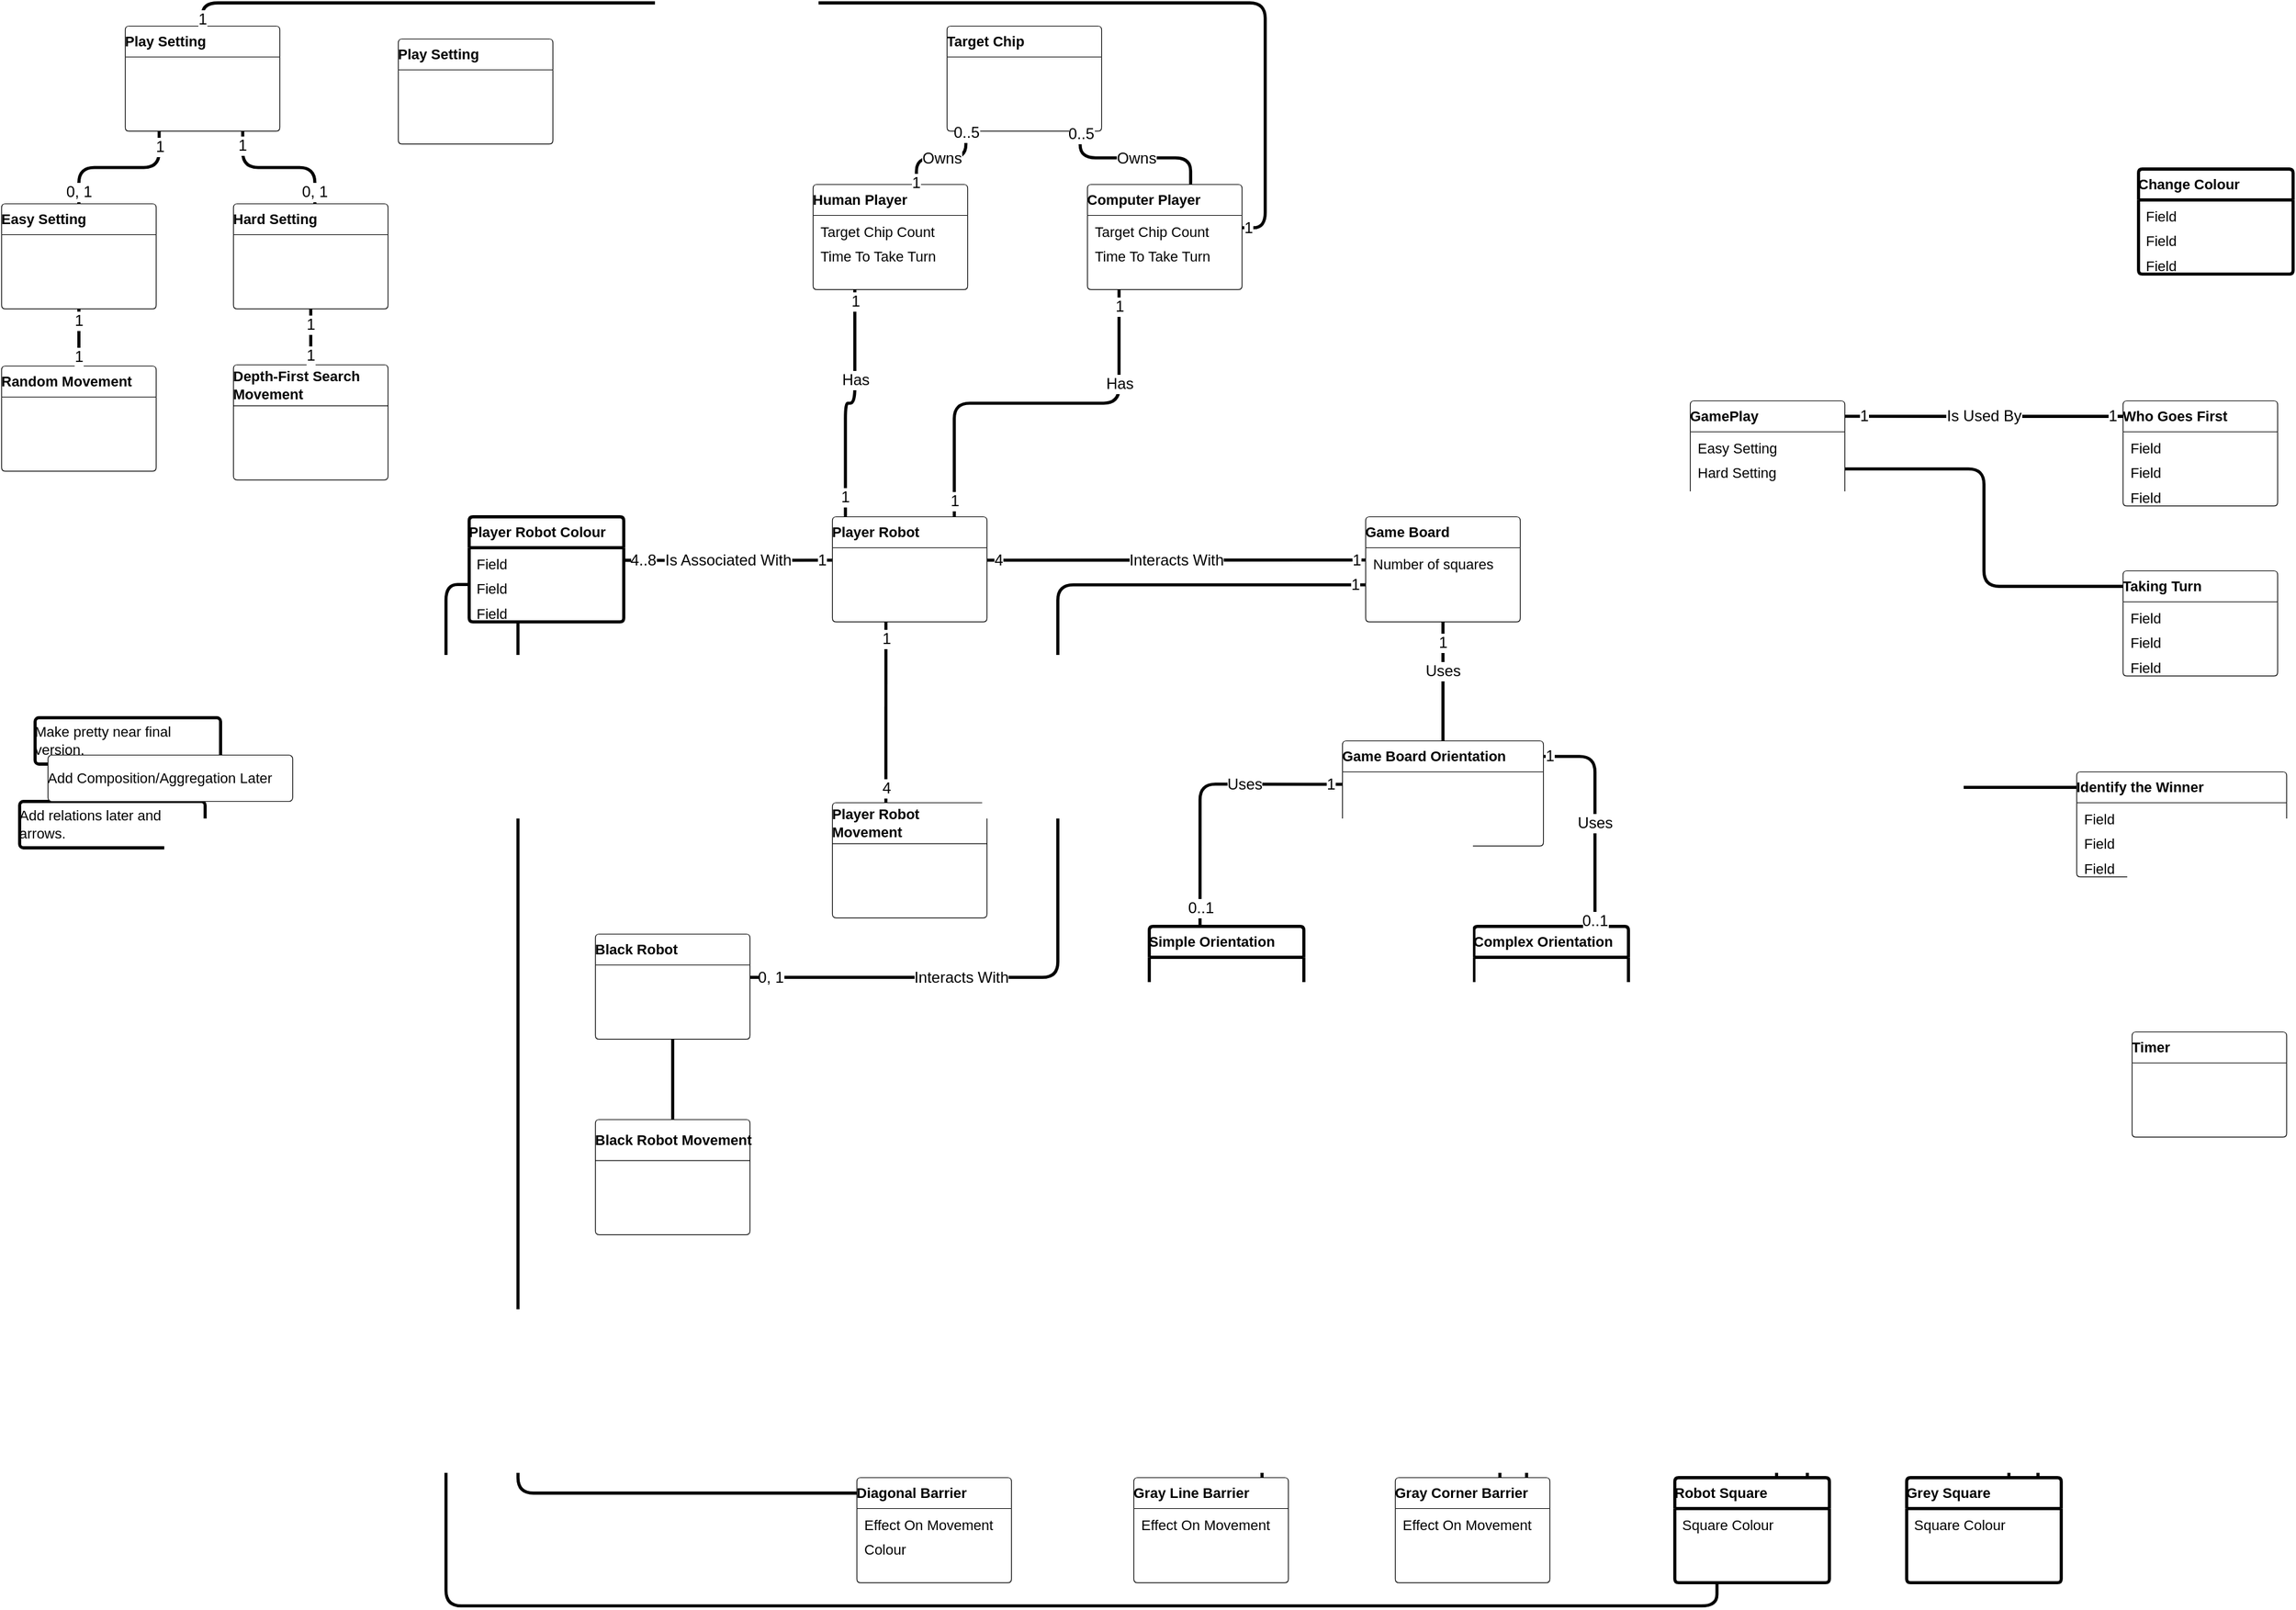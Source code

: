 <mxfile version="12.6.7" type="device"><diagram id="8XKrGpW6JUkxXW0Fi1fY" name="Page-1"><mxGraphModel dx="1093" dy="647" grid="1" gridSize="10" guides="1" tooltips="1" connect="1" arrows="1" fold="1" page="1" pageScale="1" pageWidth="850" pageHeight="1100" math="0" shadow="0"><root><mxCell id="0"/><mxCell id="1" parent="0"/><mxCell id="VJK3eo0n3Rn_JY2Bc2kr-1" value="Add relations later and arrows." style="html=1;whiteSpace=wrap;fontSize=11;fontColor=#000000;align=left;spacing=0;strokeOpacity=100;fillOpacity=100;rounded=1;absoluteArcSize=1;arcSize=6;fillColor=#ffffff;strokeWidth=2.4;" vertex="1" parent="1"><mxGeometry x="36" y="737" width="144" height="36" as="geometry"/></mxCell><mxCell id="VJK3eo0n3Rn_JY2Bc2kr-2" value="Make pretty near final version." style="html=1;whiteSpace=wrap;fontSize=11;fontColor=#000000;align=left;spacing=0;strokeOpacity=100;fillOpacity=100;rounded=1;absoluteArcSize=1;arcSize=6;fillColor=#ffffff;strokeWidth=2.4;" vertex="1" parent="1"><mxGeometry x="48" y="672" width="144" height="36" as="geometry"/></mxCell><mxCell id="VJK3eo0n3Rn_JY2Bc2kr-3" value="Add Composition/Aggregation Later" style="html=1;whiteSpace=wrap;fontSize=11;fontColor=#000000;align=left;spacing=0;strokeOpacity=100;fillOpacity=100;rounded=1;absoluteArcSize=1;arcSize=6;fillColor=#ffffff;strokeWidth=0.6;" vertex="1" parent="1"><mxGeometry x="58" y="701" width="190" height="36" as="geometry"/></mxCell><mxCell id="VJK3eo0n3Rn_JY2Bc2kr-4" value="Human Player" style="html=1;whiteSpace=wrap;swimlane;childLayout=stackLayout;horizontal=1;horizontalStack=0;resizeParent=1;resizeParentMax=0;resizeLast=0;collapsible=1;marginBottom=0;swimlaneFillColor=#ffffff;startSize=24;fontSize=11;fontColor=#000000;align=left;spacing=0;strokeOpacity=100;fillOpacity=100;rounded=1;absoluteArcSize=1;arcSize=6;fillColor=#ffffff;strokeWidth=0.6;fillColor=#ffffff;" vertex="1" parent="1"><mxGeometry x="652" y="258" width="120" height="81.6" as="geometry"/></mxCell><mxCell id="VJK3eo0n3Rn_JY2Bc2kr-5" value="Target Chip Count" style="part=1;resizeHeight=0;strokeColor=none;align=left;verticalAlign=top;spacingLeft=4;spacingRight=4;overflow=hidden;rotatable=0;points=[[0,0.5],[1,0.5]];portConstraint=eastwest;swimlaneFillColor=#ffffff;fontSize=11;fontColor=#000000;fillColor=none;strokeOpacity=100;fillOpacity=100;" vertex="1" parent="VJK3eo0n3Rn_JY2Bc2kr-4"><mxGeometry y="24" width="120" height="19.2" as="geometry"/></mxCell><mxCell id="VJK3eo0n3Rn_JY2Bc2kr-6" value="Time To Take Turn" style="part=1;resizeHeight=0;strokeColor=none;align=left;verticalAlign=top;spacingLeft=4;spacingRight=4;overflow=hidden;rotatable=0;points=[[0,0.5],[1,0.5]];portConstraint=eastwest;swimlaneFillColor=#ffffff;fontSize=11;fontColor=#000000;fillColor=none;strokeOpacity=100;fillOpacity=100;" vertex="1" parent="VJK3eo0n3Rn_JY2Bc2kr-4"><mxGeometry y="43.2" width="120" height="19.2" as="geometry"/></mxCell><mxCell id="VJK3eo0n3Rn_JY2Bc2kr-7" value="" style="part=1;resizeHeight=0;strokeColor=none;align=left;verticalAlign=top;spacingLeft=4;spacingRight=4;overflow=hidden;rotatable=0;points=[[0,0.5],[1,0.5]];portConstraint=eastwest;swimlaneFillColor=#ffffff;fontSize=11;fillColor=none;strokeOpacity=100;fillOpacity=100;" vertex="1" parent="VJK3eo0n3Rn_JY2Bc2kr-4"><mxGeometry y="62.4" width="120" height="19.2" as="geometry"/></mxCell><mxCell id="VJK3eo0n3Rn_JY2Bc2kr-8" value="Computer Player" style="html=1;whiteSpace=wrap;swimlane;childLayout=stackLayout;horizontal=1;horizontalStack=0;resizeParent=1;resizeParentMax=0;resizeLast=0;collapsible=1;marginBottom=0;swimlaneFillColor=#ffffff;startSize=24;fontSize=11;fontColor=#000000;align=left;spacing=0;strokeOpacity=100;fillOpacity=100;rounded=1;absoluteArcSize=1;arcSize=6;fillColor=#ffffff;strokeWidth=0.6;fillColor=#ffffff;" vertex="1" parent="1"><mxGeometry x="865" y="258" width="120" height="81.6" as="geometry"/></mxCell><mxCell id="VJK3eo0n3Rn_JY2Bc2kr-9" value="Target Chip Count" style="part=1;resizeHeight=0;strokeColor=none;align=left;verticalAlign=top;spacingLeft=4;spacingRight=4;overflow=hidden;rotatable=0;points=[[0,0.5],[1,0.5]];portConstraint=eastwest;swimlaneFillColor=#ffffff;fontSize=11;fontColor=#000000;fillColor=none;strokeOpacity=100;fillOpacity=100;" vertex="1" parent="VJK3eo0n3Rn_JY2Bc2kr-8"><mxGeometry y="24" width="120" height="19.2" as="geometry"/></mxCell><mxCell id="VJK3eo0n3Rn_JY2Bc2kr-10" value="Time To Take Turn" style="part=1;resizeHeight=0;strokeColor=none;align=left;verticalAlign=top;spacingLeft=4;spacingRight=4;overflow=hidden;rotatable=0;points=[[0,0.5],[1,0.5]];portConstraint=eastwest;swimlaneFillColor=#ffffff;fontSize=11;fontColor=#000000;fillColor=none;strokeOpacity=100;fillOpacity=100;" vertex="1" parent="VJK3eo0n3Rn_JY2Bc2kr-8"><mxGeometry y="43.2" width="120" height="19.2" as="geometry"/></mxCell><mxCell id="VJK3eo0n3Rn_JY2Bc2kr-11" value="" style="part=1;resizeHeight=0;strokeColor=none;align=left;verticalAlign=top;spacingLeft=4;spacingRight=4;overflow=hidden;rotatable=0;points=[[0,0.5],[1,0.5]];portConstraint=eastwest;swimlaneFillColor=#ffffff;fontSize=11;fillColor=none;strokeOpacity=100;fillOpacity=100;" vertex="1" parent="VJK3eo0n3Rn_JY2Bc2kr-8"><mxGeometry y="62.4" width="120" height="19.2" as="geometry"/></mxCell><mxCell id="VJK3eo0n3Rn_JY2Bc2kr-12" value="Game Board" style="html=1;whiteSpace=wrap;swimlane;childLayout=stackLayout;horizontal=1;horizontalStack=0;resizeParent=1;resizeParentMax=0;resizeLast=0;collapsible=1;marginBottom=0;swimlaneFillColor=#ffffff;startSize=24;fontSize=11;fontColor=#000000;align=left;spacing=0;strokeOpacity=100;fillOpacity=100;rounded=1;absoluteArcSize=1;arcSize=6;fillColor=#ffffff;strokeWidth=0.6;fillColor=#ffffff;" vertex="1" parent="1"><mxGeometry x="1081" y="516" width="120" height="81.6" as="geometry"/></mxCell><mxCell id="VJK3eo0n3Rn_JY2Bc2kr-13" value="Number of squares" style="part=1;resizeHeight=0;strokeColor=none;align=left;verticalAlign=top;spacingLeft=4;spacingRight=4;overflow=hidden;rotatable=0;points=[[0,0.5],[1,0.5]];portConstraint=eastwest;swimlaneFillColor=#ffffff;fontSize=11;fontColor=#000000;fillColor=none;strokeOpacity=100;fillOpacity=100;" vertex="1" parent="VJK3eo0n3Rn_JY2Bc2kr-12"><mxGeometry y="24" width="120" height="19.2" as="geometry"/></mxCell><mxCell id="VJK3eo0n3Rn_JY2Bc2kr-14" value="" style="part=1;resizeHeight=0;strokeColor=none;align=left;verticalAlign=top;spacingLeft=4;spacingRight=4;overflow=hidden;rotatable=0;points=[[0,0.5],[1,0.5]];portConstraint=eastwest;swimlaneFillColor=#ffffff;fontSize=11;fillColor=none;strokeOpacity=100;fillOpacity=100;" vertex="1" parent="VJK3eo0n3Rn_JY2Bc2kr-12"><mxGeometry y="43.2" width="120" height="19.2" as="geometry"/></mxCell><mxCell id="VJK3eo0n3Rn_JY2Bc2kr-15" value="" style="part=1;resizeHeight=0;strokeColor=none;align=left;verticalAlign=top;spacingLeft=4;spacingRight=4;overflow=hidden;rotatable=0;points=[[0,0.5],[1,0.5]];portConstraint=eastwest;swimlaneFillColor=#ffffff;fontSize=11;fillColor=none;strokeOpacity=100;fillOpacity=100;" vertex="1" parent="VJK3eo0n3Rn_JY2Bc2kr-12"><mxGeometry y="62.4" width="120" height="19.2" as="geometry"/></mxCell><mxCell id="VJK3eo0n3Rn_JY2Bc2kr-16" value="Player Robot" style="html=1;whiteSpace=wrap;swimlane;childLayout=stackLayout;horizontal=1;horizontalStack=0;resizeParent=1;resizeParentMax=0;resizeLast=0;collapsible=1;marginBottom=0;swimlaneFillColor=#ffffff;startSize=24;fontSize=11;fontColor=#000000;align=left;spacing=0;strokeOpacity=100;fillOpacity=100;rounded=1;absoluteArcSize=1;arcSize=6;fillColor=#ffffff;strokeWidth=0.6;fillColor=#ffffff;" vertex="1" parent="1"><mxGeometry x="667" y="516" width="120" height="81.6" as="geometry"/></mxCell><mxCell id="VJK3eo0n3Rn_JY2Bc2kr-17" value="" style="part=1;resizeHeight=0;strokeColor=none;align=left;verticalAlign=top;spacingLeft=4;spacingRight=4;overflow=hidden;rotatable=0;points=[[0,0.5],[1,0.5]];portConstraint=eastwest;swimlaneFillColor=#ffffff;fontSize=11;fillColor=none;strokeOpacity=100;fillOpacity=100;" vertex="1" parent="VJK3eo0n3Rn_JY2Bc2kr-16"><mxGeometry y="24" width="120" height="19.2" as="geometry"/></mxCell><mxCell id="VJK3eo0n3Rn_JY2Bc2kr-18" value="" style="part=1;resizeHeight=0;strokeColor=none;align=left;verticalAlign=top;spacingLeft=4;spacingRight=4;overflow=hidden;rotatable=0;points=[[0,0.5],[1,0.5]];portConstraint=eastwest;swimlaneFillColor=#ffffff;fontSize=11;fillColor=none;strokeOpacity=100;fillOpacity=100;" vertex="1" parent="VJK3eo0n3Rn_JY2Bc2kr-16"><mxGeometry y="43.2" width="120" height="19.2" as="geometry"/></mxCell><mxCell id="VJK3eo0n3Rn_JY2Bc2kr-19" value="" style="part=1;resizeHeight=0;strokeColor=none;align=left;verticalAlign=top;spacingLeft=4;spacingRight=4;overflow=hidden;rotatable=0;points=[[0,0.5],[1,0.5]];portConstraint=eastwest;swimlaneFillColor=#ffffff;fontSize=11;fillColor=none;strokeOpacity=100;fillOpacity=100;" vertex="1" parent="VJK3eo0n3Rn_JY2Bc2kr-16"><mxGeometry y="62.4" width="120" height="19.2" as="geometry"/></mxCell><mxCell id="VJK3eo0n3Rn_JY2Bc2kr-20" value="Target Chip" style="html=1;whiteSpace=wrap;swimlane;childLayout=stackLayout;horizontal=1;horizontalStack=0;resizeParent=1;resizeParentMax=0;resizeLast=0;collapsible=1;marginBottom=0;swimlaneFillColor=#ffffff;startSize=24;fontSize=11;fontColor=#000000;align=left;spacing=0;strokeOpacity=100;fillOpacity=100;rounded=1;absoluteArcSize=1;arcSize=6;fillColor=#ffffff;strokeWidth=0.6;fillColor=#ffffff;" vertex="1" parent="1"><mxGeometry x="756" y="135" width="120" height="81.6" as="geometry"/></mxCell><mxCell id="VJK3eo0n3Rn_JY2Bc2kr-21" value="" style="part=1;resizeHeight=0;strokeColor=none;align=left;verticalAlign=top;spacingLeft=4;spacingRight=4;overflow=hidden;rotatable=0;points=[[0,0.5],[1,0.5]];portConstraint=eastwest;swimlaneFillColor=#ffffff;fontSize=11;fillColor=none;strokeOpacity=100;fillOpacity=100;" vertex="1" parent="VJK3eo0n3Rn_JY2Bc2kr-20"><mxGeometry y="24" width="120" height="19.2" as="geometry"/></mxCell><mxCell id="VJK3eo0n3Rn_JY2Bc2kr-22" value="" style="part=1;resizeHeight=0;strokeColor=none;align=left;verticalAlign=top;spacingLeft=4;spacingRight=4;overflow=hidden;rotatable=0;points=[[0,0.5],[1,0.5]];portConstraint=eastwest;swimlaneFillColor=#ffffff;fontSize=11;fillColor=none;strokeOpacity=100;fillOpacity=100;" vertex="1" parent="VJK3eo0n3Rn_JY2Bc2kr-20"><mxGeometry y="43.2" width="120" height="19.2" as="geometry"/></mxCell><mxCell id="VJK3eo0n3Rn_JY2Bc2kr-23" value="" style="part=1;resizeHeight=0;strokeColor=none;align=left;verticalAlign=top;spacingLeft=4;spacingRight=4;overflow=hidden;rotatable=0;points=[[0,0.5],[1,0.5]];portConstraint=eastwest;swimlaneFillColor=#ffffff;fontSize=11;fillColor=none;strokeOpacity=100;fillOpacity=100;" vertex="1" parent="VJK3eo0n3Rn_JY2Bc2kr-20"><mxGeometry y="62.4" width="120" height="19.2" as="geometry"/></mxCell><mxCell id="VJK3eo0n3Rn_JY2Bc2kr-24" value="Gray Line Barrier" style="html=1;whiteSpace=wrap;swimlane;childLayout=stackLayout;horizontal=1;horizontalStack=0;resizeParent=1;resizeParentMax=0;resizeLast=0;collapsible=1;marginBottom=0;swimlaneFillColor=#ffffff;startSize=24;fontSize=11;fontColor=#000000;align=left;spacing=0;strokeOpacity=100;fillOpacity=100;rounded=1;absoluteArcSize=1;arcSize=6;fillColor=#ffffff;strokeWidth=0.6;fillColor=#ffffff;" vertex="1" parent="1"><mxGeometry x="901" y="1262" width="120" height="81.6" as="geometry"/></mxCell><mxCell id="VJK3eo0n3Rn_JY2Bc2kr-25" value="Effect On Movement" style="part=1;resizeHeight=0;strokeColor=none;align=left;verticalAlign=top;spacingLeft=4;spacingRight=4;overflow=hidden;rotatable=0;points=[[0,0.5],[1,0.5]];portConstraint=eastwest;swimlaneFillColor=#ffffff;fontSize=11;fontColor=#000000;fillColor=none;strokeOpacity=100;fillOpacity=100;" vertex="1" parent="VJK3eo0n3Rn_JY2Bc2kr-24"><mxGeometry y="24" width="120" height="19.2" as="geometry"/></mxCell><mxCell id="VJK3eo0n3Rn_JY2Bc2kr-26" value="" style="part=1;resizeHeight=0;strokeColor=none;align=left;verticalAlign=top;spacingLeft=4;spacingRight=4;overflow=hidden;rotatable=0;points=[[0,0.5],[1,0.5]];portConstraint=eastwest;swimlaneFillColor=#ffffff;fontSize=11;fillColor=none;strokeOpacity=100;fillOpacity=100;" vertex="1" parent="VJK3eo0n3Rn_JY2Bc2kr-24"><mxGeometry y="43.2" width="120" height="19.2" as="geometry"/></mxCell><mxCell id="VJK3eo0n3Rn_JY2Bc2kr-27" value="" style="part=1;resizeHeight=0;strokeColor=none;align=left;verticalAlign=top;spacingLeft=4;spacingRight=4;overflow=hidden;rotatable=0;points=[[0,0.5],[1,0.5]];portConstraint=eastwest;swimlaneFillColor=#ffffff;fontSize=11;fillColor=none;strokeOpacity=100;fillOpacity=100;" vertex="1" parent="VJK3eo0n3Rn_JY2Bc2kr-24"><mxGeometry y="62.4" width="120" height="19.2" as="geometry"/></mxCell><mxCell id="VJK3eo0n3Rn_JY2Bc2kr-28" value="Diagonal Barrier" style="html=1;whiteSpace=wrap;swimlane;childLayout=stackLayout;horizontal=1;horizontalStack=0;resizeParent=1;resizeParentMax=0;resizeLast=0;collapsible=1;marginBottom=0;swimlaneFillColor=#ffffff;startSize=24;fontSize=11;fontColor=#000000;align=left;spacing=0;strokeOpacity=100;fillOpacity=100;rounded=1;absoluteArcSize=1;arcSize=6;fillColor=#ffffff;strokeWidth=0.6;fillColor=#ffffff;" vertex="1" parent="1"><mxGeometry x="686" y="1262" width="120" height="81.6" as="geometry"/></mxCell><mxCell id="VJK3eo0n3Rn_JY2Bc2kr-29" value="Effect On Movement" style="part=1;resizeHeight=0;strokeColor=none;align=left;verticalAlign=top;spacingLeft=4;spacingRight=4;overflow=hidden;rotatable=0;points=[[0,0.5],[1,0.5]];portConstraint=eastwest;swimlaneFillColor=#ffffff;fontSize=11;fontColor=#000000;fillColor=none;strokeOpacity=100;fillOpacity=100;" vertex="1" parent="VJK3eo0n3Rn_JY2Bc2kr-28"><mxGeometry y="24" width="120" height="19.2" as="geometry"/></mxCell><mxCell id="VJK3eo0n3Rn_JY2Bc2kr-30" value="Colour" style="part=1;resizeHeight=0;strokeColor=none;align=left;verticalAlign=top;spacingLeft=4;spacingRight=4;overflow=hidden;rotatable=0;points=[[0,0.5],[1,0.5]];portConstraint=eastwest;swimlaneFillColor=#ffffff;fontSize=11;fontColor=#000000;fillColor=none;strokeOpacity=100;fillOpacity=100;" vertex="1" parent="VJK3eo0n3Rn_JY2Bc2kr-28"><mxGeometry y="43.2" width="120" height="19.2" as="geometry"/></mxCell><mxCell id="VJK3eo0n3Rn_JY2Bc2kr-31" value="" style="part=1;resizeHeight=0;strokeColor=none;align=left;verticalAlign=top;spacingLeft=4;spacingRight=4;overflow=hidden;rotatable=0;points=[[0,0.5],[1,0.5]];portConstraint=eastwest;swimlaneFillColor=#ffffff;fontSize=11;fillColor=none;strokeOpacity=100;fillOpacity=100;" vertex="1" parent="VJK3eo0n3Rn_JY2Bc2kr-28"><mxGeometry y="62.4" width="120" height="19.2" as="geometry"/></mxCell><mxCell id="VJK3eo0n3Rn_JY2Bc2kr-32" value="Player Robot Movement" style="html=1;whiteSpace=wrap;swimlane;childLayout=stackLayout;horizontal=1;horizontalStack=0;resizeParent=1;resizeParentMax=0;resizeLast=0;collapsible=1;marginBottom=0;swimlaneFillColor=#ffffff;startSize=31.8;fontSize=11;fontColor=#000000;align=left;spacing=0;strokeOpacity=100;fillOpacity=100;rounded=1;absoluteArcSize=1;arcSize=6;fillColor=#ffffff;strokeWidth=0.6;fillColor=#ffffff;" vertex="1" parent="1"><mxGeometry x="667" y="738" width="120" height="89.4" as="geometry"/></mxCell><mxCell id="VJK3eo0n3Rn_JY2Bc2kr-33" value="" style="part=1;resizeHeight=0;strokeColor=none;align=left;verticalAlign=top;spacingLeft=4;spacingRight=4;overflow=hidden;rotatable=0;points=[[0,0.5],[1,0.5]];portConstraint=eastwest;swimlaneFillColor=#ffffff;fontSize=11;fillColor=none;strokeOpacity=100;fillOpacity=100;" vertex="1" parent="VJK3eo0n3Rn_JY2Bc2kr-32"><mxGeometry y="31.8" width="120" height="19.2" as="geometry"/></mxCell><mxCell id="VJK3eo0n3Rn_JY2Bc2kr-34" value="" style="part=1;resizeHeight=0;strokeColor=none;align=left;verticalAlign=top;spacingLeft=4;spacingRight=4;overflow=hidden;rotatable=0;points=[[0,0.5],[1,0.5]];portConstraint=eastwest;swimlaneFillColor=#ffffff;fontSize=11;fillColor=none;strokeOpacity=100;fillOpacity=100;" vertex="1" parent="VJK3eo0n3Rn_JY2Bc2kr-32"><mxGeometry y="51" width="120" height="19.2" as="geometry"/></mxCell><mxCell id="VJK3eo0n3Rn_JY2Bc2kr-35" value="" style="part=1;resizeHeight=0;strokeColor=none;align=left;verticalAlign=top;spacingLeft=4;spacingRight=4;overflow=hidden;rotatable=0;points=[[0,0.5],[1,0.5]];portConstraint=eastwest;swimlaneFillColor=#ffffff;fontSize=11;fillColor=none;strokeOpacity=100;fillOpacity=100;" vertex="1" parent="VJK3eo0n3Rn_JY2Bc2kr-32"><mxGeometry y="70.2" width="120" height="19.2" as="geometry"/></mxCell><mxCell id="VJK3eo0n3Rn_JY2Bc2kr-36" value="Taking Turn" style="html=1;whiteSpace=wrap;swimlane;childLayout=stackLayout;horizontal=1;horizontalStack=0;resizeParent=1;resizeParentMax=0;resizeLast=0;collapsible=1;marginBottom=0;swimlaneFillColor=#ffffff;startSize=24;fontSize=11;fontColor=#000000;align=left;spacing=0;strokeOpacity=100;fillOpacity=100;rounded=1;absoluteArcSize=1;arcSize=6;fillColor=#ffffff;strokeWidth=0.6;fillColor=#ffffff;" vertex="1" parent="1"><mxGeometry x="1669" y="558" width="120" height="81.6" as="geometry"/></mxCell><mxCell id="VJK3eo0n3Rn_JY2Bc2kr-37" value="Field" style="part=1;resizeHeight=0;strokeColor=none;align=left;verticalAlign=top;spacingLeft=4;spacingRight=4;overflow=hidden;rotatable=0;points=[[0,0.5],[1,0.5]];portConstraint=eastwest;swimlaneFillColor=#ffffff;fontSize=11;fontColor=#000000;fillColor=none;strokeOpacity=100;fillOpacity=100;" vertex="1" parent="VJK3eo0n3Rn_JY2Bc2kr-36"><mxGeometry y="24" width="120" height="19.2" as="geometry"/></mxCell><mxCell id="VJK3eo0n3Rn_JY2Bc2kr-38" value="Field" style="part=1;resizeHeight=0;strokeColor=none;align=left;verticalAlign=top;spacingLeft=4;spacingRight=4;overflow=hidden;rotatable=0;points=[[0,0.5],[1,0.5]];portConstraint=eastwest;swimlaneFillColor=#ffffff;fontSize=11;fontColor=#000000;fillColor=none;strokeOpacity=100;fillOpacity=100;" vertex="1" parent="VJK3eo0n3Rn_JY2Bc2kr-36"><mxGeometry y="43.2" width="120" height="19.2" as="geometry"/></mxCell><mxCell id="VJK3eo0n3Rn_JY2Bc2kr-39" value="Field" style="part=1;resizeHeight=0;strokeColor=none;align=left;verticalAlign=top;spacingLeft=4;spacingRight=4;overflow=hidden;rotatable=0;points=[[0,0.5],[1,0.5]];portConstraint=eastwest;swimlaneFillColor=#ffffff;fontSize=11;fontColor=#000000;fillColor=none;strokeOpacity=100;fillOpacity=100;" vertex="1" parent="VJK3eo0n3Rn_JY2Bc2kr-36"><mxGeometry y="62.4" width="120" height="19.2" as="geometry"/></mxCell><mxCell id="VJK3eo0n3Rn_JY2Bc2kr-40" value="Who Goes First" style="html=1;whiteSpace=wrap;swimlane;childLayout=stackLayout;horizontal=1;horizontalStack=0;resizeParent=1;resizeParentMax=0;resizeLast=0;collapsible=1;marginBottom=0;swimlaneFillColor=#ffffff;startSize=24;fontSize=11;fontColor=#000000;align=left;spacing=0;strokeOpacity=100;fillOpacity=100;rounded=1;absoluteArcSize=1;arcSize=6;fillColor=#ffffff;strokeWidth=0.6;fillColor=#ffffff;" vertex="1" parent="1"><mxGeometry x="1669" y="426" width="120" height="81.6" as="geometry"/></mxCell><mxCell id="VJK3eo0n3Rn_JY2Bc2kr-41" value="Field" style="part=1;resizeHeight=0;strokeColor=none;align=left;verticalAlign=top;spacingLeft=4;spacingRight=4;overflow=hidden;rotatable=0;points=[[0,0.5],[1,0.5]];portConstraint=eastwest;swimlaneFillColor=#ffffff;fontSize=11;fontColor=#000000;fillColor=none;strokeOpacity=100;fillOpacity=100;" vertex="1" parent="VJK3eo0n3Rn_JY2Bc2kr-40"><mxGeometry y="24" width="120" height="19.2" as="geometry"/></mxCell><mxCell id="VJK3eo0n3Rn_JY2Bc2kr-42" value="Field" style="part=1;resizeHeight=0;strokeColor=none;align=left;verticalAlign=top;spacingLeft=4;spacingRight=4;overflow=hidden;rotatable=0;points=[[0,0.5],[1,0.5]];portConstraint=eastwest;swimlaneFillColor=#ffffff;fontSize=11;fontColor=#000000;fillColor=none;strokeOpacity=100;fillOpacity=100;" vertex="1" parent="VJK3eo0n3Rn_JY2Bc2kr-40"><mxGeometry y="43.2" width="120" height="19.2" as="geometry"/></mxCell><mxCell id="VJK3eo0n3Rn_JY2Bc2kr-43" value="Field" style="part=1;resizeHeight=0;strokeColor=none;align=left;verticalAlign=top;spacingLeft=4;spacingRight=4;overflow=hidden;rotatable=0;points=[[0,0.5],[1,0.5]];portConstraint=eastwest;swimlaneFillColor=#ffffff;fontSize=11;fontColor=#000000;fillColor=none;strokeOpacity=100;fillOpacity=100;" vertex="1" parent="VJK3eo0n3Rn_JY2Bc2kr-40"><mxGeometry y="62.4" width="120" height="19.2" as="geometry"/></mxCell><mxCell id="VJK3eo0n3Rn_JY2Bc2kr-44" value="Identify the Winner" style="html=1;whiteSpace=wrap;swimlane;childLayout=stackLayout;horizontal=1;horizontalStack=0;resizeParent=1;resizeParentMax=0;resizeLast=0;collapsible=1;marginBottom=0;swimlaneFillColor=#ffffff;startSize=24;fontSize=11;fontColor=#000000;align=left;spacing=0;strokeOpacity=100;fillOpacity=100;rounded=1;absoluteArcSize=1;arcSize=6;fillColor=#ffffff;strokeWidth=0.6;fillColor=#ffffff;" vertex="1" parent="1"><mxGeometry x="1633" y="714" width="163" height="81.6" as="geometry"/></mxCell><mxCell id="VJK3eo0n3Rn_JY2Bc2kr-45" value="Field" style="part=1;resizeHeight=0;strokeColor=none;align=left;verticalAlign=top;spacingLeft=4;spacingRight=4;overflow=hidden;rotatable=0;points=[[0,0.5],[1,0.5]];portConstraint=eastwest;swimlaneFillColor=#ffffff;fontSize=11;fontColor=#000000;fillColor=none;strokeOpacity=100;fillOpacity=100;" vertex="1" parent="VJK3eo0n3Rn_JY2Bc2kr-44"><mxGeometry y="24" width="163" height="19.2" as="geometry"/></mxCell><mxCell id="VJK3eo0n3Rn_JY2Bc2kr-46" value="Field" style="part=1;resizeHeight=0;strokeColor=none;align=left;verticalAlign=top;spacingLeft=4;spacingRight=4;overflow=hidden;rotatable=0;points=[[0,0.5],[1,0.5]];portConstraint=eastwest;swimlaneFillColor=#ffffff;fontSize=11;fontColor=#000000;fillColor=none;strokeOpacity=100;fillOpacity=100;" vertex="1" parent="VJK3eo0n3Rn_JY2Bc2kr-44"><mxGeometry y="43.2" width="163" height="19.2" as="geometry"/></mxCell><mxCell id="VJK3eo0n3Rn_JY2Bc2kr-47" value="Field" style="part=1;resizeHeight=0;strokeColor=none;align=left;verticalAlign=top;spacingLeft=4;spacingRight=4;overflow=hidden;rotatable=0;points=[[0,0.5],[1,0.5]];portConstraint=eastwest;swimlaneFillColor=#ffffff;fontSize=11;fontColor=#000000;fillColor=none;strokeOpacity=100;fillOpacity=100;" vertex="1" parent="VJK3eo0n3Rn_JY2Bc2kr-44"><mxGeometry y="62.4" width="163" height="19.2" as="geometry"/></mxCell><mxCell id="VJK3eo0n3Rn_JY2Bc2kr-48" value="Game Board Orientation" style="html=1;whiteSpace=wrap;swimlane;childLayout=stackLayout;horizontal=1;horizontalStack=0;resizeParent=1;resizeParentMax=0;resizeLast=0;collapsible=1;marginBottom=0;swimlaneFillColor=#ffffff;startSize=24;fontSize=11;fontColor=#000000;align=left;spacing=0;strokeOpacity=100;fillOpacity=100;rounded=1;absoluteArcSize=1;arcSize=6;fillColor=#ffffff;strokeWidth=0.6;fillColor=#ffffff;" vertex="1" parent="1"><mxGeometry x="1063" y="690" width="156" height="81.6" as="geometry"/></mxCell><mxCell id="VJK3eo0n3Rn_JY2Bc2kr-49" value="" style="part=1;resizeHeight=0;strokeColor=none;align=left;verticalAlign=top;spacingLeft=4;spacingRight=4;overflow=hidden;rotatable=0;points=[[0,0.5],[1,0.5]];portConstraint=eastwest;swimlaneFillColor=#ffffff;fontSize=11;fillColor=none;strokeOpacity=100;fillOpacity=100;" vertex="1" parent="VJK3eo0n3Rn_JY2Bc2kr-48"><mxGeometry y="24" width="156" height="19.2" as="geometry"/></mxCell><mxCell id="VJK3eo0n3Rn_JY2Bc2kr-50" value="" style="part=1;resizeHeight=0;strokeColor=none;align=left;verticalAlign=top;spacingLeft=4;spacingRight=4;overflow=hidden;rotatable=0;points=[[0,0.5],[1,0.5]];portConstraint=eastwest;swimlaneFillColor=#ffffff;fontSize=11;fillColor=none;strokeOpacity=100;fillOpacity=100;" vertex="1" parent="VJK3eo0n3Rn_JY2Bc2kr-48"><mxGeometry y="43.2" width="156" height="19.2" as="geometry"/></mxCell><mxCell id="VJK3eo0n3Rn_JY2Bc2kr-51" value="" style="part=1;resizeHeight=0;strokeColor=none;align=left;verticalAlign=top;spacingLeft=4;spacingRight=4;overflow=hidden;rotatable=0;points=[[0,0.5],[1,0.5]];portConstraint=eastwest;swimlaneFillColor=#ffffff;fontSize=11;fillColor=none;strokeOpacity=100;fillOpacity=100;" vertex="1" parent="VJK3eo0n3Rn_JY2Bc2kr-48"><mxGeometry y="62.4" width="156" height="19.2" as="geometry"/></mxCell><mxCell id="VJK3eo0n3Rn_JY2Bc2kr-52" value="Change Colour" style="html=1;whiteSpace=wrap;swimlane;childLayout=stackLayout;horizontal=1;horizontalStack=0;resizeParent=1;resizeParentMax=0;resizeLast=0;collapsible=1;marginBottom=0;swimlaneFillColor=#ffffff;startSize=24;fontSize=11;fontColor=#000000;align=left;spacing=0;strokeOpacity=100;fillOpacity=100;rounded=1;absoluteArcSize=1;arcSize=6;fillColor=#ffffff;strokeWidth=2.4;fillColor=#ffffff;" vertex="1" parent="1"><mxGeometry x="1681" y="246" width="120" height="81.6" as="geometry"/></mxCell><mxCell id="VJK3eo0n3Rn_JY2Bc2kr-53" value="Field" style="part=1;resizeHeight=0;strokeColor=none;align=left;verticalAlign=top;spacingLeft=4;spacingRight=4;overflow=hidden;rotatable=0;points=[[0,0.5],[1,0.5]];portConstraint=eastwest;swimlaneFillColor=#ffffff;fontSize=11;fontColor=#000000;fillColor=none;strokeOpacity=100;fillOpacity=100;" vertex="1" parent="VJK3eo0n3Rn_JY2Bc2kr-52"><mxGeometry y="24" width="120" height="19.2" as="geometry"/></mxCell><mxCell id="VJK3eo0n3Rn_JY2Bc2kr-54" value="Field" style="part=1;resizeHeight=0;strokeColor=none;align=left;verticalAlign=top;spacingLeft=4;spacingRight=4;overflow=hidden;rotatable=0;points=[[0,0.5],[1,0.5]];portConstraint=eastwest;swimlaneFillColor=#ffffff;fontSize=11;fontColor=#000000;fillColor=none;strokeOpacity=100;fillOpacity=100;" vertex="1" parent="VJK3eo0n3Rn_JY2Bc2kr-52"><mxGeometry y="43.2" width="120" height="19.2" as="geometry"/></mxCell><mxCell id="VJK3eo0n3Rn_JY2Bc2kr-55" value="Field" style="part=1;resizeHeight=0;strokeColor=none;align=left;verticalAlign=top;spacingLeft=4;spacingRight=4;overflow=hidden;rotatable=0;points=[[0,0.5],[1,0.5]];portConstraint=eastwest;swimlaneFillColor=#ffffff;fontSize=11;fontColor=#000000;fillColor=none;strokeOpacity=100;fillOpacity=100;" vertex="1" parent="VJK3eo0n3Rn_JY2Bc2kr-52"><mxGeometry y="62.4" width="120" height="19.2" as="geometry"/></mxCell><mxCell id="VJK3eo0n3Rn_JY2Bc2kr-56" value="Robot Square" style="html=1;whiteSpace=wrap;swimlane;childLayout=stackLayout;horizontal=1;horizontalStack=0;resizeParent=1;resizeParentMax=0;resizeLast=0;collapsible=1;marginBottom=0;swimlaneFillColor=#ffffff;startSize=24;fontSize=11;fontColor=#000000;align=left;spacing=0;strokeOpacity=100;fillOpacity=100;rounded=1;absoluteArcSize=1;arcSize=6;fillColor=#ffffff;strokeWidth=2.4;fillColor=#ffffff;" vertex="1" parent="1"><mxGeometry x="1321" y="1262" width="120" height="81.6" as="geometry"/></mxCell><mxCell id="VJK3eo0n3Rn_JY2Bc2kr-57" value="Square Colour" style="part=1;resizeHeight=0;strokeColor=none;align=left;verticalAlign=top;spacingLeft=4;spacingRight=4;overflow=hidden;rotatable=0;points=[[0,0.5],[1,0.5]];portConstraint=eastwest;swimlaneFillColor=#ffffff;fontSize=11;fontColor=#000000;fillColor=none;strokeOpacity=100;fillOpacity=100;" vertex="1" parent="VJK3eo0n3Rn_JY2Bc2kr-56"><mxGeometry y="24" width="120" height="19.2" as="geometry"/></mxCell><mxCell id="VJK3eo0n3Rn_JY2Bc2kr-58" value="" style="part=1;resizeHeight=0;strokeColor=none;align=left;verticalAlign=top;spacingLeft=4;spacingRight=4;overflow=hidden;rotatable=0;points=[[0,0.5],[1,0.5]];portConstraint=eastwest;swimlaneFillColor=#ffffff;fontSize=11;fillColor=none;strokeOpacity=100;fillOpacity=100;" vertex="1" parent="VJK3eo0n3Rn_JY2Bc2kr-56"><mxGeometry y="43.2" width="120" height="19.2" as="geometry"/></mxCell><mxCell id="VJK3eo0n3Rn_JY2Bc2kr-59" value="" style="part=1;resizeHeight=0;strokeColor=none;align=left;verticalAlign=top;spacingLeft=4;spacingRight=4;overflow=hidden;rotatable=0;points=[[0,0.5],[1,0.5]];portConstraint=eastwest;swimlaneFillColor=#ffffff;fontSize=11;fillColor=none;strokeOpacity=100;fillOpacity=100;" vertex="1" parent="VJK3eo0n3Rn_JY2Bc2kr-56"><mxGeometry y="62.4" width="120" height="19.2" as="geometry"/></mxCell><mxCell id="VJK3eo0n3Rn_JY2Bc2kr-60" value="Simple Orientation" style="html=1;whiteSpace=wrap;swimlane;childLayout=stackLayout;horizontal=1;horizontalStack=0;resizeParent=1;resizeParentMax=0;resizeLast=0;collapsible=1;marginBottom=0;swimlaneFillColor=#ffffff;startSize=24;fontSize=11;fontColor=#000000;align=left;spacing=0;strokeOpacity=100;fillOpacity=100;rounded=1;absoluteArcSize=1;arcSize=6;fillColor=#ffffff;strokeWidth=2.4;fillColor=#ffffff;" vertex="1" parent="1"><mxGeometry x="913" y="834" width="120" height="81.6" as="geometry"/></mxCell><mxCell id="VJK3eo0n3Rn_JY2Bc2kr-61" value="" style="part=1;resizeHeight=0;strokeColor=none;align=left;verticalAlign=top;spacingLeft=4;spacingRight=4;overflow=hidden;rotatable=0;points=[[0,0.5],[1,0.5]];portConstraint=eastwest;swimlaneFillColor=#ffffff;fontSize=11;fillColor=none;strokeOpacity=100;fillOpacity=100;" vertex="1" parent="VJK3eo0n3Rn_JY2Bc2kr-60"><mxGeometry y="24" width="120" height="19.2" as="geometry"/></mxCell><mxCell id="VJK3eo0n3Rn_JY2Bc2kr-62" value="" style="part=1;resizeHeight=0;strokeColor=none;align=left;verticalAlign=top;spacingLeft=4;spacingRight=4;overflow=hidden;rotatable=0;points=[[0,0.5],[1,0.5]];portConstraint=eastwest;swimlaneFillColor=#ffffff;fontSize=11;fillColor=none;strokeOpacity=100;fillOpacity=100;" vertex="1" parent="VJK3eo0n3Rn_JY2Bc2kr-60"><mxGeometry y="43.2" width="120" height="19.2" as="geometry"/></mxCell><mxCell id="VJK3eo0n3Rn_JY2Bc2kr-63" value="" style="part=1;resizeHeight=0;strokeColor=none;align=left;verticalAlign=top;spacingLeft=4;spacingRight=4;overflow=hidden;rotatable=0;points=[[0,0.5],[1,0.5]];portConstraint=eastwest;swimlaneFillColor=#ffffff;fontSize=11;fillColor=none;strokeOpacity=100;fillOpacity=100;" vertex="1" parent="VJK3eo0n3Rn_JY2Bc2kr-60"><mxGeometry y="62.4" width="120" height="19.2" as="geometry"/></mxCell><mxCell id="VJK3eo0n3Rn_JY2Bc2kr-64" value="" style="html=1;jettySize=18;fontSize=11;strokeOpacity=100;strokeWidth=2.4;rounded=1;arcSize=24;edgeStyle=orthogonalEdgeStyle;startArrow=none;endArrow=none;exitX=0.268;exitY=1.004;exitPerimeter=1;entryX=0.081;entryY=-0.004;entryPerimeter=1;" edge="1" parent="1" source="VJK3eo0n3Rn_JY2Bc2kr-4" target="VJK3eo0n3Rn_JY2Bc2kr-16"><mxGeometry width="100" height="100" relative="1" as="geometry"/></mxCell><mxCell id="VJK3eo0n3Rn_JY2Bc2kr-65" value="1" style="text;html=1;resizable=0;labelBackgroundColor=#ffffff;align=center;verticalAlign=middle;" vertex="1" parent="VJK3eo0n3Rn_JY2Bc2kr-64"><mxGeometry x="-0.899" relative="1" as="geometry"/></mxCell><mxCell id="VJK3eo0n3Rn_JY2Bc2kr-66" value="1" style="text;html=1;resizable=0;labelBackgroundColor=#ffffff;align=center;verticalAlign=middle;" vertex="1" parent="VJK3eo0n3Rn_JY2Bc2kr-64"><mxGeometry x="0.834" relative="1" as="geometry"/></mxCell><mxCell id="VJK3eo0n3Rn_JY2Bc2kr-67" value="Has " style="text;html=1;resizable=0;labelBackgroundColor=#ffffff;align=center;verticalAlign=middle;" vertex="1" parent="VJK3eo0n3Rn_JY2Bc2kr-64"><mxGeometry x="-0.231" relative="1" as="geometry"/></mxCell><mxCell id="VJK3eo0n3Rn_JY2Bc2kr-68" value="" style="html=1;jettySize=18;fontSize=11;strokeOpacity=100;strokeWidth=2.4;rounded=1;arcSize=24;edgeStyle=orthogonalEdgeStyle;startArrow=none;endArrow=none;exitX=0.202;exitY=1.004;exitPerimeter=1;entryX=0.791;entryY=-0.004;entryPerimeter=1;" edge="1" parent="1" source="VJK3eo0n3Rn_JY2Bc2kr-8" target="VJK3eo0n3Rn_JY2Bc2kr-16"><mxGeometry width="100" height="100" relative="1" as="geometry"/></mxCell><mxCell id="VJK3eo0n3Rn_JY2Bc2kr-69" value="1" style="text;html=1;resizable=0;labelBackgroundColor=#ffffff;align=center;verticalAlign=middle;" vertex="1" parent="VJK3eo0n3Rn_JY2Bc2kr-68"><mxGeometry x="0.918" relative="1" as="geometry"/></mxCell><mxCell id="VJK3eo0n3Rn_JY2Bc2kr-70" value="1" style="text;html=1;resizable=0;labelBackgroundColor=#ffffff;align=center;verticalAlign=middle;" vertex="1" parent="VJK3eo0n3Rn_JY2Bc2kr-68"><mxGeometry x="-0.916" relative="1" as="geometry"/></mxCell><mxCell id="VJK3eo0n3Rn_JY2Bc2kr-71" value="Has " style="text;html=1;resizable=0;labelBackgroundColor=#ffffff;align=center;verticalAlign=middle;" vertex="1" parent="VJK3eo0n3Rn_JY2Bc2kr-68"><mxGeometry x="-0.521" relative="1" as="geometry"/></mxCell><mxCell id="VJK3eo0n3Rn_JY2Bc2kr-72" value="" style="html=1;jettySize=18;fontSize=11;strokeOpacity=100;strokeWidth=2.4;rounded=1;arcSize=24;edgeStyle=orthogonalEdgeStyle;startArrow=none;endArrow=none;exitX=0.669;exitY=-0.004;exitPerimeter=1;entryX=0.864;entryY=1.004;entryPerimeter=1;" edge="1" parent="1" source="VJK3eo0n3Rn_JY2Bc2kr-8" target="VJK3eo0n3Rn_JY2Bc2kr-20"><mxGeometry width="100" height="100" relative="1" as="geometry"/></mxCell><mxCell id="VJK3eo0n3Rn_JY2Bc2kr-73" value="Owns" style="text;html=1;resizable=0;labelBackgroundColor=#ffffff;align=center;verticalAlign=middle;" vertex="1" parent="VJK3eo0n3Rn_JY2Bc2kr-72"><mxGeometry relative="1" as="geometry"/></mxCell><mxCell id="VJK3eo0n3Rn_JY2Bc2kr-74" value="0..5" style="text;html=1;resizable=0;labelBackgroundColor=#ffffff;align=center;verticalAlign=middle;" vertex="1" parent="VJK3eo0n3Rn_JY2Bc2kr-72"><mxGeometry x="0.966" relative="1" as="geometry"/></mxCell><mxCell id="VJK3eo0n3Rn_JY2Bc2kr-75" value="" style="html=1;jettySize=18;fontSize=11;strokeOpacity=100;strokeWidth=2.4;rounded=1;arcSize=24;edgeStyle=orthogonalEdgeStyle;startArrow=none;endArrow=none;exitX=0.67;exitY=-0.004;exitPerimeter=1;entryX=0.119;entryY=1.004;entryPerimeter=1;" edge="1" parent="1" source="VJK3eo0n3Rn_JY2Bc2kr-4" target="VJK3eo0n3Rn_JY2Bc2kr-20"><mxGeometry width="100" height="100" relative="1" as="geometry"/></mxCell><mxCell id="VJK3eo0n3Rn_JY2Bc2kr-76" value="1" style="text;html=1;resizable=0;labelBackgroundColor=#ffffff;align=center;verticalAlign=middle;" vertex="1" parent="VJK3eo0n3Rn_JY2Bc2kr-75"><mxGeometry x="-0.975" relative="1" as="geometry"/></mxCell><mxCell id="VJK3eo0n3Rn_JY2Bc2kr-77" value="0..5" style="text;html=1;resizable=0;labelBackgroundColor=#ffffff;align=center;verticalAlign=middle;" vertex="1" parent="VJK3eo0n3Rn_JY2Bc2kr-75"><mxGeometry x="0.979" relative="1" as="geometry"/></mxCell><mxCell id="VJK3eo0n3Rn_JY2Bc2kr-78" value="Owns" style="text;html=1;resizable=0;labelBackgroundColor=#ffffff;align=center;verticalAlign=middle;" vertex="1" parent="VJK3eo0n3Rn_JY2Bc2kr-75"><mxGeometry relative="1" as="geometry"/></mxCell><mxCell id="VJK3eo0n3Rn_JY2Bc2kr-79" value="Player Robot Colour" style="html=1;whiteSpace=wrap;swimlane;childLayout=stackLayout;horizontal=1;horizontalStack=0;resizeParent=1;resizeParentMax=0;resizeLast=0;collapsible=1;marginBottom=0;swimlaneFillColor=#ffffff;startSize=24;fontSize=11;fontColor=#000000;align=left;spacing=0;strokeOpacity=100;fillOpacity=100;rounded=1;absoluteArcSize=1;arcSize=6;fillColor=#ffffff;strokeWidth=2.4;fillColor=#ffffff;" vertex="1" parent="1"><mxGeometry x="385" y="516" width="120" height="81.6" as="geometry"/></mxCell><mxCell id="VJK3eo0n3Rn_JY2Bc2kr-80" value="Field" style="part=1;resizeHeight=0;strokeColor=none;align=left;verticalAlign=top;spacingLeft=4;spacingRight=4;overflow=hidden;rotatable=0;points=[[0,0.5],[1,0.5]];portConstraint=eastwest;swimlaneFillColor=#ffffff;fontSize=11;fontColor=#000000;fillColor=none;strokeOpacity=100;fillOpacity=100;" vertex="1" parent="VJK3eo0n3Rn_JY2Bc2kr-79"><mxGeometry y="24" width="120" height="19.2" as="geometry"/></mxCell><mxCell id="VJK3eo0n3Rn_JY2Bc2kr-81" value="Field" style="part=1;resizeHeight=0;strokeColor=none;align=left;verticalAlign=top;spacingLeft=4;spacingRight=4;overflow=hidden;rotatable=0;points=[[0,0.5],[1,0.5]];portConstraint=eastwest;swimlaneFillColor=#ffffff;fontSize=11;fontColor=#000000;fillColor=none;strokeOpacity=100;fillOpacity=100;" vertex="1" parent="VJK3eo0n3Rn_JY2Bc2kr-79"><mxGeometry y="43.2" width="120" height="19.2" as="geometry"/></mxCell><mxCell id="VJK3eo0n3Rn_JY2Bc2kr-82" value="Field" style="part=1;resizeHeight=0;strokeColor=none;align=left;verticalAlign=top;spacingLeft=4;spacingRight=4;overflow=hidden;rotatable=0;points=[[0,0.5],[1,0.5]];portConstraint=eastwest;swimlaneFillColor=#ffffff;fontSize=11;fontColor=#000000;fillColor=none;strokeOpacity=100;fillOpacity=100;" vertex="1" parent="VJK3eo0n3Rn_JY2Bc2kr-79"><mxGeometry y="62.4" width="120" height="19.2" as="geometry"/></mxCell><mxCell id="VJK3eo0n3Rn_JY2Bc2kr-83" value="" style="html=1;jettySize=18;fontSize=11;strokeOpacity=100;strokeWidth=2.4;rounded=1;arcSize=24;edgeStyle=orthogonalEdgeStyle;startArrow=none;endArrow=none;exitX=1.01;exitY=0.412;exitPerimeter=1;entryX=-0.003;entryY=0.412;entryPerimeter=1;" edge="1" parent="1" source="VJK3eo0n3Rn_JY2Bc2kr-79" target="VJK3eo0n3Rn_JY2Bc2kr-16"><mxGeometry width="100" height="100" relative="1" as="geometry"/></mxCell><mxCell id="VJK3eo0n3Rn_JY2Bc2kr-84" value="4..8" style="text;html=1;resizable=0;labelBackgroundColor=#ffffff;align=center;verticalAlign=middle;" vertex="1" parent="VJK3eo0n3Rn_JY2Bc2kr-83"><mxGeometry x="-0.816" relative="1" as="geometry"/></mxCell><mxCell id="VJK3eo0n3Rn_JY2Bc2kr-85" value="1" style="text;html=1;resizable=0;labelBackgroundColor=#ffffff;align=center;verticalAlign=middle;" vertex="1" parent="VJK3eo0n3Rn_JY2Bc2kr-83"><mxGeometry x="0.892" relative="1" as="geometry"/></mxCell><mxCell id="VJK3eo0n3Rn_JY2Bc2kr-86" value="Is Associated With " style="text;html=1;resizable=0;labelBackgroundColor=#ffffff;align=center;verticalAlign=middle;" vertex="1" parent="VJK3eo0n3Rn_JY2Bc2kr-83"><mxGeometry relative="1" as="geometry"/></mxCell><mxCell id="VJK3eo0n3Rn_JY2Bc2kr-87" value="" style="html=1;jettySize=18;fontSize=11;strokeOpacity=100;strokeWidth=2.4;rounded=1;arcSize=24;edgeStyle=orthogonalEdgeStyle;startArrow=none;endArrow=none;exitX=0.345;exitY=-0.003;exitPerimeter=1;entryX=0.345;entryY=1.004;entryPerimeter=1;" edge="1" parent="1" source="VJK3eo0n3Rn_JY2Bc2kr-32" target="VJK3eo0n3Rn_JY2Bc2kr-16"><mxGeometry width="100" height="100" relative="1" as="geometry"/></mxCell><mxCell id="VJK3eo0n3Rn_JY2Bc2kr-88" value="4" style="text;html=1;resizable=0;labelBackgroundColor=#ffffff;align=center;verticalAlign=middle;" vertex="1" parent="VJK3eo0n3Rn_JY2Bc2kr-87"><mxGeometry x="-0.837" relative="1" as="geometry"/></mxCell><mxCell id="VJK3eo0n3Rn_JY2Bc2kr-89" value="1" style="text;html=1;resizable=0;labelBackgroundColor=#ffffff;align=center;verticalAlign=middle;" vertex="1" parent="VJK3eo0n3Rn_JY2Bc2kr-87"><mxGeometry x="0.813" relative="1" as="geometry"/></mxCell><mxCell id="VJK3eo0n3Rn_JY2Bc2kr-90" value="GamePlay" style="html=1;whiteSpace=wrap;swimlane;childLayout=stackLayout;horizontal=1;horizontalStack=0;resizeParent=1;resizeParentMax=0;resizeLast=0;collapsible=1;marginBottom=0;swimlaneFillColor=#ffffff;startSize=24;fontSize=11;fontColor=#000000;align=left;spacing=0;strokeOpacity=100;fillOpacity=100;rounded=1;absoluteArcSize=1;arcSize=6;fillColor=#ffffff;strokeWidth=0.6;fillColor=#ffffff;" vertex="1" parent="1"><mxGeometry x="1333" y="426" width="120" height="81.6" as="geometry"/></mxCell><mxCell id="VJK3eo0n3Rn_JY2Bc2kr-91" value="Easy Setting" style="part=1;resizeHeight=0;strokeColor=none;align=left;verticalAlign=top;spacingLeft=4;spacingRight=4;overflow=hidden;rotatable=0;points=[[0,0.5],[1,0.5]];portConstraint=eastwest;swimlaneFillColor=#ffffff;fontSize=11;fontColor=#000000;fillColor=none;strokeOpacity=100;fillOpacity=100;" vertex="1" parent="VJK3eo0n3Rn_JY2Bc2kr-90"><mxGeometry y="24" width="120" height="19.2" as="geometry"/></mxCell><mxCell id="VJK3eo0n3Rn_JY2Bc2kr-92" value="Hard Setting" style="part=1;resizeHeight=0;strokeColor=none;align=left;verticalAlign=top;spacingLeft=4;spacingRight=4;overflow=hidden;rotatable=0;points=[[0,0.5],[1,0.5]];portConstraint=eastwest;swimlaneFillColor=#ffffff;fontSize=11;fontColor=#000000;fillColor=none;strokeOpacity=100;fillOpacity=100;" vertex="1" parent="VJK3eo0n3Rn_JY2Bc2kr-90"><mxGeometry y="43.2" width="120" height="19.2" as="geometry"/></mxCell><mxCell id="VJK3eo0n3Rn_JY2Bc2kr-93" value="" style="part=1;resizeHeight=0;strokeColor=none;align=left;verticalAlign=top;spacingLeft=4;spacingRight=4;overflow=hidden;rotatable=0;points=[[0,0.5],[1,0.5]];portConstraint=eastwest;swimlaneFillColor=#ffffff;fontSize=11;fillColor=none;strokeOpacity=100;fillOpacity=100;" vertex="1" parent="VJK3eo0n3Rn_JY2Bc2kr-90"><mxGeometry y="62.4" width="120" height="19.2" as="geometry"/></mxCell><mxCell id="VJK3eo0n3Rn_JY2Bc2kr-94" value="" style="html=1;jettySize=18;fontSize=11;strokeOpacity=100;strokeWidth=2.4;rounded=1;arcSize=24;edgeStyle=orthogonalEdgeStyle;startArrow=none;endArrow=none;exitX=1.002;exitY=0.412;exitPerimeter=1;entryX=-0.003;entryY=0.411;entryPerimeter=1;" edge="1" parent="1" source="VJK3eo0n3Rn_JY2Bc2kr-16" target="VJK3eo0n3Rn_JY2Bc2kr-12"><mxGeometry width="100" height="100" relative="1" as="geometry"/></mxCell><mxCell id="VJK3eo0n3Rn_JY2Bc2kr-95" value="4" style="text;html=1;resizable=0;labelBackgroundColor=#ffffff;align=center;verticalAlign=middle;" vertex="1" parent="VJK3eo0n3Rn_JY2Bc2kr-94"><mxGeometry x="-0.94" relative="1" as="geometry"/></mxCell><mxCell id="VJK3eo0n3Rn_JY2Bc2kr-96" value="1" style="text;html=1;resizable=0;labelBackgroundColor=#ffffff;align=center;verticalAlign=middle;" vertex="1" parent="VJK3eo0n3Rn_JY2Bc2kr-94"><mxGeometry x="0.954" relative="1" as="geometry"/></mxCell><mxCell id="VJK3eo0n3Rn_JY2Bc2kr-97" value="Interacts With" style="text;html=1;resizable=0;labelBackgroundColor=#ffffff;align=center;verticalAlign=middle;" vertex="1" parent="VJK3eo0n3Rn_JY2Bc2kr-94"><mxGeometry relative="1" as="geometry"/></mxCell><mxCell id="VJK3eo0n3Rn_JY2Bc2kr-98" value="" style="html=1;jettySize=18;fontSize=11;strokeOpacity=100;strokeWidth=2.4;rounded=1;arcSize=24;edgeStyle=orthogonalEdgeStyle;startArrow=none;endArrow=none;exitX=0.5;exitY=1.004;exitPerimeter=1;entryX=0.5;entryY=-0.004;entryPerimeter=1;" edge="1" parent="1" source="VJK3eo0n3Rn_JY2Bc2kr-12" target="VJK3eo0n3Rn_JY2Bc2kr-48"><mxGeometry width="100" height="100" relative="1" as="geometry"/></mxCell><mxCell id="VJK3eo0n3Rn_JY2Bc2kr-99" value="Uses" style="text;html=1;resizable=0;labelBackgroundColor=#ffffff;align=center;verticalAlign=middle;" vertex="1" parent="VJK3eo0n3Rn_JY2Bc2kr-98"><mxGeometry x="-0.181" relative="1" as="geometry"/></mxCell><mxCell id="VJK3eo0n3Rn_JY2Bc2kr-100" value="1" style="text;html=1;resizable=0;labelBackgroundColor=#ffffff;align=center;verticalAlign=middle;" vertex="1" parent="VJK3eo0n3Rn_JY2Bc2kr-98"><mxGeometry x="-0.657" relative="1" as="geometry"/></mxCell><mxCell id="VJK3eo0n3Rn_JY2Bc2kr-101" value="Complex Orientation" style="html=1;whiteSpace=wrap;swimlane;childLayout=stackLayout;horizontal=1;horizontalStack=0;resizeParent=1;resizeParentMax=0;resizeLast=0;collapsible=1;marginBottom=0;swimlaneFillColor=#ffffff;startSize=24;fontSize=11;fontColor=#000000;align=left;spacing=0;strokeOpacity=100;fillOpacity=100;rounded=1;absoluteArcSize=1;arcSize=6;fillColor=#ffffff;strokeWidth=2.4;fillColor=#ffffff;" vertex="1" parent="1"><mxGeometry x="1165" y="834" width="120" height="81.6" as="geometry"/></mxCell><mxCell id="VJK3eo0n3Rn_JY2Bc2kr-102" value="" style="part=1;resizeHeight=0;strokeColor=none;align=left;verticalAlign=top;spacingLeft=4;spacingRight=4;overflow=hidden;rotatable=0;points=[[0,0.5],[1,0.5]];portConstraint=eastwest;swimlaneFillColor=#ffffff;fontSize=11;fillColor=none;strokeOpacity=100;fillOpacity=100;" vertex="1" parent="VJK3eo0n3Rn_JY2Bc2kr-101"><mxGeometry y="24" width="120" height="19.2" as="geometry"/></mxCell><mxCell id="VJK3eo0n3Rn_JY2Bc2kr-103" value="" style="part=1;resizeHeight=0;strokeColor=none;align=left;verticalAlign=top;spacingLeft=4;spacingRight=4;overflow=hidden;rotatable=0;points=[[0,0.5],[1,0.5]];portConstraint=eastwest;swimlaneFillColor=#ffffff;fontSize=11;fillColor=none;strokeOpacity=100;fillOpacity=100;" vertex="1" parent="VJK3eo0n3Rn_JY2Bc2kr-101"><mxGeometry y="43.2" width="120" height="19.2" as="geometry"/></mxCell><mxCell id="VJK3eo0n3Rn_JY2Bc2kr-104" value="" style="part=1;resizeHeight=0;strokeColor=none;align=left;verticalAlign=top;spacingLeft=4;spacingRight=4;overflow=hidden;rotatable=0;points=[[0,0.5],[1,0.5]];portConstraint=eastwest;swimlaneFillColor=#ffffff;fontSize=11;fillColor=none;strokeOpacity=100;fillOpacity=100;" vertex="1" parent="VJK3eo0n3Rn_JY2Bc2kr-101"><mxGeometry y="62.4" width="120" height="19.2" as="geometry"/></mxCell><mxCell id="VJK3eo0n3Rn_JY2Bc2kr-105" value="" style="html=1;jettySize=18;fontSize=11;strokeOpacity=100;strokeWidth=2.4;rounded=1;arcSize=24;edgeStyle=orthogonalEdgeStyle;startArrow=none;endArrow=none;exitX=0.323;exitY=-0.015;exitPerimeter=1;entryX=-0.002;entryY=0.412;entryPerimeter=1;" edge="1" parent="1" source="VJK3eo0n3Rn_JY2Bc2kr-60" target="VJK3eo0n3Rn_JY2Bc2kr-48"><mxGeometry width="100" height="100" relative="1" as="geometry"/></mxCell><mxCell id="VJK3eo0n3Rn_JY2Bc2kr-106" value="1" style="text;html=1;resizable=0;labelBackgroundColor=#ffffff;align=center;verticalAlign=middle;" vertex="1" parent="VJK3eo0n3Rn_JY2Bc2kr-105"><mxGeometry x="0.917" relative="1" as="geometry"/></mxCell><mxCell id="VJK3eo0n3Rn_JY2Bc2kr-107" value="0..1" style="text;html=1;resizable=0;labelBackgroundColor=#ffffff;align=center;verticalAlign=middle;" vertex="1" parent="VJK3eo0n3Rn_JY2Bc2kr-105"><mxGeometry x="-0.871" relative="1" as="geometry"/></mxCell><mxCell id="VJK3eo0n3Rn_JY2Bc2kr-108" value="Uses" style="text;html=1;resizable=0;labelBackgroundColor=#ffffff;align=center;verticalAlign=middle;" vertex="1" parent="VJK3eo0n3Rn_JY2Bc2kr-105"><mxGeometry x="0.314" relative="1" as="geometry"/></mxCell><mxCell id="VJK3eo0n3Rn_JY2Bc2kr-109" value="" style="html=1;jettySize=18;fontSize=11;strokeOpacity=100;strokeWidth=2.4;rounded=1;arcSize=24;edgeStyle=orthogonalEdgeStyle;startArrow=none;endArrow=none;exitX=0.792;exitY=-0.015;exitPerimeter=1;entryX=1.002;entryY=0.147;entryPerimeter=1;" edge="1" parent="1" source="VJK3eo0n3Rn_JY2Bc2kr-101" target="VJK3eo0n3Rn_JY2Bc2kr-48"><mxGeometry width="100" height="100" relative="1" as="geometry"/></mxCell><mxCell id="VJK3eo0n3Rn_JY2Bc2kr-110" value="Uses" style="text;html=1;resizable=0;labelBackgroundColor=#ffffff;align=center;verticalAlign=middle;" vertex="1" parent="VJK3eo0n3Rn_JY2Bc2kr-109"><mxGeometry x="-0.069" relative="1" as="geometry"/></mxCell><mxCell id="VJK3eo0n3Rn_JY2Bc2kr-111" value="0..1" style="text;html=1;resizable=0;labelBackgroundColor=#ffffff;align=center;verticalAlign=middle;" vertex="1" parent="VJK3eo0n3Rn_JY2Bc2kr-109"><mxGeometry x="-0.948" relative="1" as="geometry"/></mxCell><mxCell id="VJK3eo0n3Rn_JY2Bc2kr-112" value="1" style="text;html=1;resizable=0;labelBackgroundColor=#ffffff;align=center;verticalAlign=middle;" vertex="1" parent="VJK3eo0n3Rn_JY2Bc2kr-109"><mxGeometry x="0.945" relative="1" as="geometry"/></mxCell><mxCell id="VJK3eo0n3Rn_JY2Bc2kr-113" value="" style="html=1;jettySize=18;fontSize=11;strokeOpacity=100;strokeWidth=2.4;rounded=1;arcSize=24;edgeStyle=orthogonalEdgeStyle;startArrow=none;endArrow=none;exitX=-0.003;exitY=0.145;exitPerimeter=1;entryX=1.002;entryY=0.145;entryPerimeter=1;" edge="1" parent="1" source="VJK3eo0n3Rn_JY2Bc2kr-40" target="VJK3eo0n3Rn_JY2Bc2kr-90"><mxGeometry width="100" height="100" relative="1" as="geometry"/></mxCell><mxCell id="VJK3eo0n3Rn_JY2Bc2kr-114" value="1" style="text;html=1;resizable=0;labelBackgroundColor=#ffffff;align=center;verticalAlign=middle;" vertex="1" parent="VJK3eo0n3Rn_JY2Bc2kr-113"><mxGeometry x="-0.926" relative="1" as="geometry"/></mxCell><mxCell id="VJK3eo0n3Rn_JY2Bc2kr-115" value="Has" style="text;html=1;resizable=0;labelBackgroundColor=#ffffff;align=center;verticalAlign=middle;" vertex="1" parent="VJK3eo0n3Rn_JY2Bc2kr-113"><mxGeometry relative="1" as="geometry"/></mxCell><mxCell id="VJK3eo0n3Rn_JY2Bc2kr-116" value="1" style="text;html=1;resizable=0;labelBackgroundColor=#ffffff;align=center;verticalAlign=middle;" vertex="1" parent="VJK3eo0n3Rn_JY2Bc2kr-113"><mxGeometry x="0.866" relative="1" as="geometry"/></mxCell><mxCell id="VJK3eo0n3Rn_JY2Bc2kr-117" value="Is Used By" style="text;html=1;resizable=0;labelBackgroundColor=#ffffff;align=center;verticalAlign=middle;" vertex="1" parent="VJK3eo0n3Rn_JY2Bc2kr-113"><mxGeometry relative="1" as="geometry"/></mxCell><mxCell id="VJK3eo0n3Rn_JY2Bc2kr-118" value="" style="html=1;jettySize=18;fontSize=11;strokeOpacity=100;strokeWidth=2.4;rounded=1;arcSize=24;edgeStyle=orthogonalEdgeStyle;startArrow=none;endArrow=none;exitX=-0.003;exitY=0.145;exitPerimeter=1;entryX=1.002;entryY=0.648;entryPerimeter=1;" edge="1" parent="1" source="VJK3eo0n3Rn_JY2Bc2kr-36" target="VJK3eo0n3Rn_JY2Bc2kr-90"><mxGeometry width="100" height="100" relative="1" as="geometry"/></mxCell><mxCell id="VJK3eo0n3Rn_JY2Bc2kr-119" value="Gray Corner Barrier" style="html=1;whiteSpace=wrap;swimlane;childLayout=stackLayout;horizontal=1;horizontalStack=0;resizeParent=1;resizeParentMax=0;resizeLast=0;collapsible=1;marginBottom=0;swimlaneFillColor=#ffffff;startSize=24;fontSize=11;fontColor=#000000;align=left;spacing=0;strokeOpacity=100;fillOpacity=100;rounded=1;absoluteArcSize=1;arcSize=6;fillColor=#ffffff;strokeWidth=0.6;fillColor=#ffffff;" vertex="1" parent="1"><mxGeometry x="1104" y="1262" width="120" height="81.6" as="geometry"/></mxCell><mxCell id="VJK3eo0n3Rn_JY2Bc2kr-120" value="Effect On Movement" style="part=1;resizeHeight=0;strokeColor=none;align=left;verticalAlign=top;spacingLeft=4;spacingRight=4;overflow=hidden;rotatable=0;points=[[0,0.5],[1,0.5]];portConstraint=eastwest;swimlaneFillColor=#ffffff;fontSize=11;fontColor=#000000;fillColor=none;strokeOpacity=100;fillOpacity=100;" vertex="1" parent="VJK3eo0n3Rn_JY2Bc2kr-119"><mxGeometry y="24" width="120" height="19.2" as="geometry"/></mxCell><mxCell id="VJK3eo0n3Rn_JY2Bc2kr-121" value="" style="part=1;resizeHeight=0;strokeColor=none;align=left;verticalAlign=top;spacingLeft=4;spacingRight=4;overflow=hidden;rotatable=0;points=[[0,0.5],[1,0.5]];portConstraint=eastwest;swimlaneFillColor=#ffffff;fontSize=11;fillColor=none;strokeOpacity=100;fillOpacity=100;" vertex="1" parent="VJK3eo0n3Rn_JY2Bc2kr-119"><mxGeometry y="43.2" width="120" height="19.2" as="geometry"/></mxCell><mxCell id="VJK3eo0n3Rn_JY2Bc2kr-122" value="" style="part=1;resizeHeight=0;strokeColor=none;align=left;verticalAlign=top;spacingLeft=4;spacingRight=4;overflow=hidden;rotatable=0;points=[[0,0.5],[1,0.5]];portConstraint=eastwest;swimlaneFillColor=#ffffff;fontSize=11;fillColor=none;strokeOpacity=100;fillOpacity=100;" vertex="1" parent="VJK3eo0n3Rn_JY2Bc2kr-119"><mxGeometry y="62.4" width="120" height="19.2" as="geometry"/></mxCell><mxCell id="VJK3eo0n3Rn_JY2Bc2kr-123" value="" style="html=1;jettySize=18;fontSize=11;strokeOpacity=100;strokeWidth=2.4;rounded=1;arcSize=24;edgeStyle=orthogonalEdgeStyle;startArrow=none;endArrow=none;exitX=-0.003;exitY=0.145;exitPerimeter=1;entryX=0.31;entryY=1.015;entryPerimeter=1;" edge="1" parent="1" source="VJK3eo0n3Rn_JY2Bc2kr-28" target="VJK3eo0n3Rn_JY2Bc2kr-79"><mxGeometry width="100" height="100" relative="1" as="geometry"/></mxCell><mxCell id="VJK3eo0n3Rn_JY2Bc2kr-124" value="" style="html=1;jettySize=18;fontSize=11;strokeOpacity=100;strokeWidth=2.4;rounded=1;arcSize=24;edgeStyle=orthogonalEdgeStyle;startArrow=none;endArrow=none;exitX=-0.002;exitY=0.146;exitPerimeter=1;entryX=0.806;entryY=1.004;entryPerimeter=1;" edge="1" parent="1" source="VJK3eo0n3Rn_JY2Bc2kr-44" target="VJK3eo0n3Rn_JY2Bc2kr-90"><mxGeometry width="100" height="100" relative="1" as="geometry"/></mxCell><mxCell id="VJK3eo0n3Rn_JY2Bc2kr-125" value="Grey Square" style="html=1;whiteSpace=wrap;swimlane;childLayout=stackLayout;horizontal=1;horizontalStack=0;resizeParent=1;resizeParentMax=0;resizeLast=0;collapsible=1;marginBottom=0;swimlaneFillColor=#ffffff;startSize=24;fontSize=11;fontColor=#000000;align=left;spacing=0;strokeOpacity=100;fillOpacity=100;rounded=1;absoluteArcSize=1;arcSize=6;fillColor=#ffffff;strokeWidth=2.4;fillColor=#ffffff;" vertex="1" parent="1"><mxGeometry x="1501" y="1262" width="120" height="81.6" as="geometry"/></mxCell><mxCell id="VJK3eo0n3Rn_JY2Bc2kr-126" value="Square Colour" style="part=1;resizeHeight=0;strokeColor=none;align=left;verticalAlign=top;spacingLeft=4;spacingRight=4;overflow=hidden;rotatable=0;points=[[0,0.5],[1,0.5]];portConstraint=eastwest;swimlaneFillColor=#ffffff;fontSize=11;fontColor=#000000;fillColor=none;strokeOpacity=100;fillOpacity=100;" vertex="1" parent="VJK3eo0n3Rn_JY2Bc2kr-125"><mxGeometry y="24" width="120" height="19.2" as="geometry"/></mxCell><mxCell id="VJK3eo0n3Rn_JY2Bc2kr-127" value="" style="part=1;resizeHeight=0;strokeColor=none;align=left;verticalAlign=top;spacingLeft=4;spacingRight=4;overflow=hidden;rotatable=0;points=[[0,0.5],[1,0.5]];portConstraint=eastwest;swimlaneFillColor=#ffffff;fontSize=11;fillColor=none;strokeOpacity=100;fillOpacity=100;" vertex="1" parent="VJK3eo0n3Rn_JY2Bc2kr-125"><mxGeometry y="43.2" width="120" height="19.2" as="geometry"/></mxCell><mxCell id="VJK3eo0n3Rn_JY2Bc2kr-128" value="" style="part=1;resizeHeight=0;strokeColor=none;align=left;verticalAlign=top;spacingLeft=4;spacingRight=4;overflow=hidden;rotatable=0;points=[[0,0.5],[1,0.5]];portConstraint=eastwest;swimlaneFillColor=#ffffff;fontSize=11;fillColor=none;strokeOpacity=100;fillOpacity=100;" vertex="1" parent="VJK3eo0n3Rn_JY2Bc2kr-125"><mxGeometry y="62.4" width="120" height="19.2" as="geometry"/></mxCell><mxCell id="VJK3eo0n3Rn_JY2Bc2kr-129" value="" style="html=1;jettySize=18;fontSize=11;strokeOpacity=100;strokeWidth=2.4;rounded=1;arcSize=24;edgeStyle=orthogonalEdgeStyle;startArrow=none;endArrow=none;exitX=0.266;exitY=1.015;exitPerimeter=1;entryX=-0.01;entryY=0.647;entryPerimeter=1;" edge="1" parent="1" source="VJK3eo0n3Rn_JY2Bc2kr-56" target="VJK3eo0n3Rn_JY2Bc2kr-79"><mxGeometry width="100" height="100" relative="1" as="geometry"/></mxCell><mxCell id="VJK3eo0n3Rn_JY2Bc2kr-130" value="Black Robot" style="html=1;whiteSpace=wrap;swimlane;childLayout=stackLayout;horizontal=1;horizontalStack=0;resizeParent=1;resizeParentMax=0;resizeLast=0;collapsible=1;marginBottom=0;swimlaneFillColor=#ffffff;startSize=24;fontSize=11;fontColor=#000000;align=left;spacing=0;strokeOpacity=100;fillOpacity=100;rounded=1;absoluteArcSize=1;arcSize=6;fillColor=#ffffff;strokeWidth=0.6;fillColor=#ffffff;" vertex="1" parent="1"><mxGeometry x="483" y="840" width="120" height="81.6" as="geometry"/></mxCell><mxCell id="VJK3eo0n3Rn_JY2Bc2kr-131" value="" style="part=1;resizeHeight=0;strokeColor=none;align=left;verticalAlign=top;spacingLeft=4;spacingRight=4;overflow=hidden;rotatable=0;points=[[0,0.5],[1,0.5]];portConstraint=eastwest;swimlaneFillColor=#ffffff;fontSize=11;fillColor=none;strokeOpacity=100;fillOpacity=100;" vertex="1" parent="VJK3eo0n3Rn_JY2Bc2kr-130"><mxGeometry y="24" width="120" height="19.2" as="geometry"/></mxCell><mxCell id="VJK3eo0n3Rn_JY2Bc2kr-132" value="" style="part=1;resizeHeight=0;strokeColor=none;align=left;verticalAlign=top;spacingLeft=4;spacingRight=4;overflow=hidden;rotatable=0;points=[[0,0.5],[1,0.5]];portConstraint=eastwest;swimlaneFillColor=#ffffff;fontSize=11;fillColor=none;strokeOpacity=100;fillOpacity=100;" vertex="1" parent="VJK3eo0n3Rn_JY2Bc2kr-130"><mxGeometry y="43.2" width="120" height="19.2" as="geometry"/></mxCell><mxCell id="VJK3eo0n3Rn_JY2Bc2kr-133" value="" style="part=1;resizeHeight=0;strokeColor=none;align=left;verticalAlign=top;spacingLeft=4;spacingRight=4;overflow=hidden;rotatable=0;points=[[0,0.5],[1,0.5]];portConstraint=eastwest;swimlaneFillColor=#ffffff;fontSize=11;fillColor=none;strokeOpacity=100;fillOpacity=100;" vertex="1" parent="VJK3eo0n3Rn_JY2Bc2kr-130"><mxGeometry y="62.4" width="120" height="19.2" as="geometry"/></mxCell><mxCell id="VJK3eo0n3Rn_JY2Bc2kr-134" value="" style="html=1;jettySize=18;fontSize=11;strokeOpacity=100;strokeWidth=2.4;rounded=1;arcSize=24;edgeStyle=orthogonalEdgeStyle;startArrow=none;endArrow=none;exitX=1.002;exitY=0.411;exitPerimeter=1;entryX=-0.003;entryY=0.648;entryPerimeter=1;" edge="1" parent="1" source="VJK3eo0n3Rn_JY2Bc2kr-130" target="VJK3eo0n3Rn_JY2Bc2kr-12"><mxGeometry width="100" height="100" relative="1" as="geometry"/></mxCell><mxCell id="VJK3eo0n3Rn_JY2Bc2kr-135" value="0, 1" style="text;html=1;resizable=0;labelBackgroundColor=#ffffff;align=center;verticalAlign=middle;" vertex="1" parent="VJK3eo0n3Rn_JY2Bc2kr-134"><mxGeometry x="-0.959" relative="1" as="geometry"/></mxCell><mxCell id="VJK3eo0n3Rn_JY2Bc2kr-136" value="1" style="text;html=1;resizable=0;labelBackgroundColor=#ffffff;align=center;verticalAlign=middle;" vertex="1" parent="VJK3eo0n3Rn_JY2Bc2kr-134"><mxGeometry x="0.98" relative="1" as="geometry"/></mxCell><mxCell id="VJK3eo0n3Rn_JY2Bc2kr-137" value="Interacts With" style="text;html=1;resizable=0;labelBackgroundColor=#ffffff;align=center;verticalAlign=middle;" vertex="1" parent="VJK3eo0n3Rn_JY2Bc2kr-134"><mxGeometry x="-0.581" relative="1" as="geometry"/></mxCell><mxCell id="VJK3eo0n3Rn_JY2Bc2kr-138" value="Black Robot Movement" style="html=1;whiteSpace=wrap;swimlane;childLayout=stackLayout;horizontal=1;horizontalStack=0;resizeParent=1;resizeParentMax=0;resizeLast=0;collapsible=1;marginBottom=0;swimlaneFillColor=#ffffff;startSize=31.8;fontSize=11;fontColor=#000000;align=left;spacing=0;strokeOpacity=100;fillOpacity=100;rounded=1;absoluteArcSize=1;arcSize=6;fillColor=#ffffff;strokeWidth=0.6;fillColor=#ffffff;" vertex="1" parent="1"><mxGeometry x="483" y="984" width="120" height="89.4" as="geometry"/></mxCell><mxCell id="VJK3eo0n3Rn_JY2Bc2kr-139" value="" style="part=1;resizeHeight=0;strokeColor=none;align=left;verticalAlign=top;spacingLeft=4;spacingRight=4;overflow=hidden;rotatable=0;points=[[0,0.5],[1,0.5]];portConstraint=eastwest;swimlaneFillColor=#ffffff;fontSize=11;fillColor=none;strokeOpacity=100;fillOpacity=100;" vertex="1" parent="VJK3eo0n3Rn_JY2Bc2kr-138"><mxGeometry y="31.8" width="120" height="19.2" as="geometry"/></mxCell><mxCell id="VJK3eo0n3Rn_JY2Bc2kr-140" value="" style="part=1;resizeHeight=0;strokeColor=none;align=left;verticalAlign=top;spacingLeft=4;spacingRight=4;overflow=hidden;rotatable=0;points=[[0,0.5],[1,0.5]];portConstraint=eastwest;swimlaneFillColor=#ffffff;fontSize=11;fillColor=none;strokeOpacity=100;fillOpacity=100;" vertex="1" parent="VJK3eo0n3Rn_JY2Bc2kr-138"><mxGeometry y="51" width="120" height="19.2" as="geometry"/></mxCell><mxCell id="VJK3eo0n3Rn_JY2Bc2kr-141" value="" style="part=1;resizeHeight=0;strokeColor=none;align=left;verticalAlign=top;spacingLeft=4;spacingRight=4;overflow=hidden;rotatable=0;points=[[0,0.5],[1,0.5]];portConstraint=eastwest;swimlaneFillColor=#ffffff;fontSize=11;fillColor=none;strokeOpacity=100;fillOpacity=100;" vertex="1" parent="VJK3eo0n3Rn_JY2Bc2kr-138"><mxGeometry y="70.2" width="120" height="19.2" as="geometry"/></mxCell><mxCell id="VJK3eo0n3Rn_JY2Bc2kr-142" value="" style="html=1;jettySize=18;fontSize=11;strokeOpacity=100;strokeWidth=2.4;rounded=1;arcSize=24;edgeStyle=orthogonalEdgeStyle;startArrow=none;endArrow=none;exitX=0.5;exitY=1.004;exitPerimeter=1;entryX=0.5;entryY=-0.003;entryPerimeter=1;" edge="1" parent="1" source="VJK3eo0n3Rn_JY2Bc2kr-130" target="VJK3eo0n3Rn_JY2Bc2kr-138"><mxGeometry width="100" height="100" relative="1" as="geometry"/></mxCell><mxCell id="VJK3eo0n3Rn_JY2Bc2kr-143" value="Easy Setting" style="html=1;whiteSpace=wrap;swimlane;childLayout=stackLayout;horizontal=1;horizontalStack=0;resizeParent=1;resizeParentMax=0;resizeLast=0;collapsible=1;marginBottom=0;swimlaneFillColor=#ffffff;startSize=24;fontSize=11;fontColor=#000000;align=left;spacing=0;strokeOpacity=100;fillOpacity=100;rounded=1;absoluteArcSize=1;arcSize=6;fillColor=#ffffff;strokeWidth=0.6;fillColor=#ffffff;" vertex="1" parent="1"><mxGeometry x="22" y="273" width="120" height="81.6" as="geometry"/></mxCell><mxCell id="VJK3eo0n3Rn_JY2Bc2kr-144" value="" style="part=1;resizeHeight=0;strokeColor=none;align=left;verticalAlign=top;spacingLeft=4;spacingRight=4;overflow=hidden;rotatable=0;points=[[0,0.5],[1,0.5]];portConstraint=eastwest;swimlaneFillColor=#ffffff;fontSize=11;fillColor=none;strokeOpacity=100;fillOpacity=100;" vertex="1" parent="VJK3eo0n3Rn_JY2Bc2kr-143"><mxGeometry y="24" width="120" height="19.2" as="geometry"/></mxCell><mxCell id="VJK3eo0n3Rn_JY2Bc2kr-145" value="" style="part=1;resizeHeight=0;strokeColor=none;align=left;verticalAlign=top;spacingLeft=4;spacingRight=4;overflow=hidden;rotatable=0;points=[[0,0.5],[1,0.5]];portConstraint=eastwest;swimlaneFillColor=#ffffff;fontSize=11;fillColor=none;strokeOpacity=100;fillOpacity=100;" vertex="1" parent="VJK3eo0n3Rn_JY2Bc2kr-143"><mxGeometry y="43.2" width="120" height="19.2" as="geometry"/></mxCell><mxCell id="VJK3eo0n3Rn_JY2Bc2kr-146" value="" style="part=1;resizeHeight=0;strokeColor=none;align=left;verticalAlign=top;spacingLeft=4;spacingRight=4;overflow=hidden;rotatable=0;points=[[0,0.5],[1,0.5]];portConstraint=eastwest;swimlaneFillColor=#ffffff;fontSize=11;fillColor=none;strokeOpacity=100;fillOpacity=100;" vertex="1" parent="VJK3eo0n3Rn_JY2Bc2kr-143"><mxGeometry y="62.4" width="120" height="19.2" as="geometry"/></mxCell><mxCell id="VJK3eo0n3Rn_JY2Bc2kr-147" value="Hard Setting" style="html=1;whiteSpace=wrap;swimlane;childLayout=stackLayout;horizontal=1;horizontalStack=0;resizeParent=1;resizeParentMax=0;resizeLast=0;collapsible=1;marginBottom=0;swimlaneFillColor=#ffffff;startSize=24;fontSize=11;fontColor=#000000;align=left;spacing=0;strokeOpacity=100;fillOpacity=100;rounded=1;absoluteArcSize=1;arcSize=6;fillColor=#ffffff;strokeWidth=0.6;fillColor=#ffffff;" vertex="1" parent="1"><mxGeometry x="202" y="273" width="120" height="81.6" as="geometry"/></mxCell><mxCell id="VJK3eo0n3Rn_JY2Bc2kr-148" value="" style="part=1;resizeHeight=0;strokeColor=none;align=left;verticalAlign=top;spacingLeft=4;spacingRight=4;overflow=hidden;rotatable=0;points=[[0,0.5],[1,0.5]];portConstraint=eastwest;swimlaneFillColor=#ffffff;fontSize=11;fillColor=none;strokeOpacity=100;fillOpacity=100;" vertex="1" parent="VJK3eo0n3Rn_JY2Bc2kr-147"><mxGeometry y="24" width="120" height="19.2" as="geometry"/></mxCell><mxCell id="VJK3eo0n3Rn_JY2Bc2kr-149" value="" style="part=1;resizeHeight=0;strokeColor=none;align=left;verticalAlign=top;spacingLeft=4;spacingRight=4;overflow=hidden;rotatable=0;points=[[0,0.5],[1,0.5]];portConstraint=eastwest;swimlaneFillColor=#ffffff;fontSize=11;fillColor=none;strokeOpacity=100;fillOpacity=100;" vertex="1" parent="VJK3eo0n3Rn_JY2Bc2kr-147"><mxGeometry y="43.2" width="120" height="19.2" as="geometry"/></mxCell><mxCell id="VJK3eo0n3Rn_JY2Bc2kr-150" value="" style="part=1;resizeHeight=0;strokeColor=none;align=left;verticalAlign=top;spacingLeft=4;spacingRight=4;overflow=hidden;rotatable=0;points=[[0,0.5],[1,0.5]];portConstraint=eastwest;swimlaneFillColor=#ffffff;fontSize=11;fillColor=none;strokeOpacity=100;fillOpacity=100;" vertex="1" parent="VJK3eo0n3Rn_JY2Bc2kr-147"><mxGeometry y="62.4" width="120" height="19.2" as="geometry"/></mxCell><mxCell id="VJK3eo0n3Rn_JY2Bc2kr-151" value="Play Setting" style="html=1;whiteSpace=wrap;swimlane;childLayout=stackLayout;horizontal=1;horizontalStack=0;resizeParent=1;resizeParentMax=0;resizeLast=0;collapsible=1;marginBottom=0;swimlaneFillColor=#ffffff;startSize=24;fontSize=11;fontColor=#000000;align=left;spacing=0;strokeOpacity=100;fillOpacity=100;rounded=1;absoluteArcSize=1;arcSize=6;fillColor=#ffffff;strokeWidth=0.6;fillColor=#ffffff;" vertex="1" parent="1"><mxGeometry x="118" y="135" width="120" height="81.6" as="geometry"/></mxCell><mxCell id="VJK3eo0n3Rn_JY2Bc2kr-152" value="" style="part=1;resizeHeight=0;strokeColor=none;align=left;verticalAlign=top;spacingLeft=4;spacingRight=4;overflow=hidden;rotatable=0;points=[[0,0.5],[1,0.5]];portConstraint=eastwest;swimlaneFillColor=#ffffff;fontSize=11;fillColor=none;strokeOpacity=100;fillOpacity=100;" vertex="1" parent="VJK3eo0n3Rn_JY2Bc2kr-151"><mxGeometry y="24" width="120" height="19.2" as="geometry"/></mxCell><mxCell id="VJK3eo0n3Rn_JY2Bc2kr-153" value="" style="part=1;resizeHeight=0;strokeColor=none;align=left;verticalAlign=top;spacingLeft=4;spacingRight=4;overflow=hidden;rotatable=0;points=[[0,0.5],[1,0.5]];portConstraint=eastwest;swimlaneFillColor=#ffffff;fontSize=11;fillColor=none;strokeOpacity=100;fillOpacity=100;" vertex="1" parent="VJK3eo0n3Rn_JY2Bc2kr-151"><mxGeometry y="43.2" width="120" height="19.2" as="geometry"/></mxCell><mxCell id="VJK3eo0n3Rn_JY2Bc2kr-154" value="" style="part=1;resizeHeight=0;strokeColor=none;align=left;verticalAlign=top;spacingLeft=4;spacingRight=4;overflow=hidden;rotatable=0;points=[[0,0.5],[1,0.5]];portConstraint=eastwest;swimlaneFillColor=#ffffff;fontSize=11;fillColor=none;strokeOpacity=100;fillOpacity=100;" vertex="1" parent="VJK3eo0n3Rn_JY2Bc2kr-151"><mxGeometry y="62.4" width="120" height="19.2" as="geometry"/></mxCell><mxCell id="VJK3eo0n3Rn_JY2Bc2kr-155" value="Random Movement" style="html=1;whiteSpace=wrap;swimlane;childLayout=stackLayout;horizontal=1;horizontalStack=0;resizeParent=1;resizeParentMax=0;resizeLast=0;collapsible=1;marginBottom=0;swimlaneFillColor=#ffffff;startSize=24;fontSize=11;fontColor=#000000;align=left;spacing=0;strokeOpacity=100;fillOpacity=100;rounded=1;absoluteArcSize=1;arcSize=6;fillColor=#ffffff;strokeWidth=0.6;fillColor=#ffffff;" vertex="1" parent="1"><mxGeometry x="22" y="399" width="120" height="81.6" as="geometry"/></mxCell><mxCell id="VJK3eo0n3Rn_JY2Bc2kr-156" value="" style="part=1;resizeHeight=0;strokeColor=none;align=left;verticalAlign=top;spacingLeft=4;spacingRight=4;overflow=hidden;rotatable=0;points=[[0,0.5],[1,0.5]];portConstraint=eastwest;swimlaneFillColor=#ffffff;fontSize=11;fillColor=none;strokeOpacity=100;fillOpacity=100;" vertex="1" parent="VJK3eo0n3Rn_JY2Bc2kr-155"><mxGeometry y="24" width="120" height="19.2" as="geometry"/></mxCell><mxCell id="VJK3eo0n3Rn_JY2Bc2kr-157" value="" style="part=1;resizeHeight=0;strokeColor=none;align=left;verticalAlign=top;spacingLeft=4;spacingRight=4;overflow=hidden;rotatable=0;points=[[0,0.5],[1,0.5]];portConstraint=eastwest;swimlaneFillColor=#ffffff;fontSize=11;fillColor=none;strokeOpacity=100;fillOpacity=100;" vertex="1" parent="VJK3eo0n3Rn_JY2Bc2kr-155"><mxGeometry y="43.2" width="120" height="19.2" as="geometry"/></mxCell><mxCell id="VJK3eo0n3Rn_JY2Bc2kr-158" value="" style="part=1;resizeHeight=0;strokeColor=none;align=left;verticalAlign=top;spacingLeft=4;spacingRight=4;overflow=hidden;rotatable=0;points=[[0,0.5],[1,0.5]];portConstraint=eastwest;swimlaneFillColor=#ffffff;fontSize=11;fillColor=none;strokeOpacity=100;fillOpacity=100;" vertex="1" parent="VJK3eo0n3Rn_JY2Bc2kr-155"><mxGeometry y="62.4" width="120" height="19.2" as="geometry"/></mxCell><mxCell id="VJK3eo0n3Rn_JY2Bc2kr-159" value="Depth-First Search Movement" style="html=1;whiteSpace=wrap;swimlane;childLayout=stackLayout;horizontal=1;horizontalStack=0;resizeParent=1;resizeParentMax=0;resizeLast=0;collapsible=1;marginBottom=0;swimlaneFillColor=#ffffff;startSize=31.8;fontSize=11;fontColor=#000000;align=left;spacing=0;strokeOpacity=100;fillOpacity=100;rounded=1;absoluteArcSize=1;arcSize=6;fillColor=#ffffff;strokeWidth=0.6;fillColor=#ffffff;" vertex="1" parent="1"><mxGeometry x="202" y="398" width="120" height="89.4" as="geometry"/></mxCell><mxCell id="VJK3eo0n3Rn_JY2Bc2kr-160" value="" style="part=1;resizeHeight=0;strokeColor=none;align=left;verticalAlign=top;spacingLeft=4;spacingRight=4;overflow=hidden;rotatable=0;points=[[0,0.5],[1,0.5]];portConstraint=eastwest;swimlaneFillColor=#ffffff;fontSize=11;fillColor=none;strokeOpacity=100;fillOpacity=100;" vertex="1" parent="VJK3eo0n3Rn_JY2Bc2kr-159"><mxGeometry y="31.8" width="120" height="19.2" as="geometry"/></mxCell><mxCell id="VJK3eo0n3Rn_JY2Bc2kr-161" value="" style="part=1;resizeHeight=0;strokeColor=none;align=left;verticalAlign=top;spacingLeft=4;spacingRight=4;overflow=hidden;rotatable=0;points=[[0,0.5],[1,0.5]];portConstraint=eastwest;swimlaneFillColor=#ffffff;fontSize=11;fillColor=none;strokeOpacity=100;fillOpacity=100;" vertex="1" parent="VJK3eo0n3Rn_JY2Bc2kr-159"><mxGeometry y="51" width="120" height="19.2" as="geometry"/></mxCell><mxCell id="VJK3eo0n3Rn_JY2Bc2kr-162" value="" style="part=1;resizeHeight=0;strokeColor=none;align=left;verticalAlign=top;spacingLeft=4;spacingRight=4;overflow=hidden;rotatable=0;points=[[0,0.5],[1,0.5]];portConstraint=eastwest;swimlaneFillColor=#ffffff;fontSize=11;fillColor=none;strokeOpacity=100;fillOpacity=100;" vertex="1" parent="VJK3eo0n3Rn_JY2Bc2kr-159"><mxGeometry y="70.2" width="120" height="19.2" as="geometry"/></mxCell><mxCell id="VJK3eo0n3Rn_JY2Bc2kr-163" value="" style="html=1;jettySize=18;fontSize=11;strokeOpacity=100;strokeWidth=2.4;rounded=1;arcSize=24;edgeStyle=orthogonalEdgeStyle;startArrow=none;endArrow=none;exitX=1.002;exitY=0.411;exitPerimeter=1;entryX=0.5;entryY=-0.004;entryPerimeter=1;" edge="1" parent="1" source="VJK3eo0n3Rn_JY2Bc2kr-8" target="VJK3eo0n3Rn_JY2Bc2kr-151"><mxGeometry width="100" height="100" relative="1" as="geometry"/></mxCell><mxCell id="VJK3eo0n3Rn_JY2Bc2kr-164" value="1" style="text;html=1;resizable=0;labelBackgroundColor=#ffffff;align=center;verticalAlign=middle;" vertex="1" parent="VJK3eo0n3Rn_JY2Bc2kr-163"><mxGeometry x="-0.99" relative="1" as="geometry"/></mxCell><mxCell id="VJK3eo0n3Rn_JY2Bc2kr-165" value="1" style="text;html=1;resizable=0;labelBackgroundColor=#ffffff;align=center;verticalAlign=middle;" vertex="1" parent="VJK3eo0n3Rn_JY2Bc2kr-163"><mxGeometry x="0.99" relative="1" as="geometry"/></mxCell><mxCell id="VJK3eo0n3Rn_JY2Bc2kr-166" value="" style="html=1;jettySize=18;fontSize=11;strokeOpacity=100;strokeWidth=2.4;rounded=1;arcSize=24;edgeStyle=orthogonalEdgeStyle;startArrow=none;endArrow=none;exitX=0.217;exitY=1.004;exitPerimeter=1;entryX=0.5;entryY=-0.004;entryPerimeter=1;" edge="1" parent="1" source="VJK3eo0n3Rn_JY2Bc2kr-151" target="VJK3eo0n3Rn_JY2Bc2kr-143"><mxGeometry width="100" height="100" relative="1" as="geometry"/></mxCell><mxCell id="VJK3eo0n3Rn_JY2Bc2kr-167" value="0, 1" style="text;html=1;resizable=0;labelBackgroundColor=#ffffff;align=center;verticalAlign=middle;" vertex="1" parent="VJK3eo0n3Rn_JY2Bc2kr-166"><mxGeometry x="0.849" relative="1" as="geometry"/></mxCell><mxCell id="VJK3eo0n3Rn_JY2Bc2kr-168" value="1" style="text;html=1;resizable=0;labelBackgroundColor=#ffffff;align=center;verticalAlign=middle;" vertex="1" parent="VJK3eo0n3Rn_JY2Bc2kr-166"><mxGeometry x="-0.789" relative="1" as="geometry"/></mxCell><mxCell id="VJK3eo0n3Rn_JY2Bc2kr-169" value="" style="html=1;jettySize=18;fontSize=11;strokeOpacity=100;strokeWidth=2.4;rounded=1;arcSize=24;edgeStyle=orthogonalEdgeStyle;startArrow=none;endArrow=none;exitX=0.762;exitY=1.004;exitPerimeter=1;entryX=0.527;entryY=-0.004;entryPerimeter=1;" edge="1" parent="1" source="VJK3eo0n3Rn_JY2Bc2kr-151" target="VJK3eo0n3Rn_JY2Bc2kr-147"><mxGeometry width="100" height="100" relative="1" as="geometry"/></mxCell><mxCell id="VJK3eo0n3Rn_JY2Bc2kr-170" value="0, 1" style="text;html=1;resizable=0;labelBackgroundColor=#ffffff;align=center;verticalAlign=middle;" vertex="1" parent="VJK3eo0n3Rn_JY2Bc2kr-169"><mxGeometry x="0.841" relative="1" as="geometry"/></mxCell><mxCell id="VJK3eo0n3Rn_JY2Bc2kr-171" value="1" style="text;html=1;resizable=0;labelBackgroundColor=#ffffff;align=center;verticalAlign=middle;" vertex="1" parent="VJK3eo0n3Rn_JY2Bc2kr-169"><mxGeometry x="-0.802" relative="1" as="geometry"/></mxCell><mxCell id="VJK3eo0n3Rn_JY2Bc2kr-172" value="" style="html=1;jettySize=18;fontSize=11;strokeOpacity=100;strokeWidth=2.4;rounded=1;arcSize=24;edgeStyle=orthogonalEdgeStyle;startArrow=none;endArrow=none;exitX=0.5;exitY=1.004;exitPerimeter=1;entryX=0.5;entryY=-0.004;entryPerimeter=1;" edge="1" parent="1" source="VJK3eo0n3Rn_JY2Bc2kr-143" target="VJK3eo0n3Rn_JY2Bc2kr-155"><mxGeometry width="100" height="100" relative="1" as="geometry"/></mxCell><mxCell id="VJK3eo0n3Rn_JY2Bc2kr-173" value="1" style="text;html=1;resizable=0;labelBackgroundColor=#ffffff;align=center;verticalAlign=middle;" vertex="1" parent="VJK3eo0n3Rn_JY2Bc2kr-172"><mxGeometry x="-0.583" relative="1" as="geometry"/></mxCell><mxCell id="VJK3eo0n3Rn_JY2Bc2kr-174" value="1" style="text;html=1;resizable=0;labelBackgroundColor=#ffffff;align=center;verticalAlign=middle;" vertex="1" parent="VJK3eo0n3Rn_JY2Bc2kr-172"><mxGeometry x="0.657" relative="1" as="geometry"/></mxCell><mxCell id="VJK3eo0n3Rn_JY2Bc2kr-175" value="" style="html=1;jettySize=18;fontSize=11;strokeOpacity=100;strokeWidth=2.4;rounded=1;arcSize=24;edgeStyle=orthogonalEdgeStyle;startArrow=none;endArrow=none;exitX=0.5;exitY=1.004;exitPerimeter=1;entryX=0.5;entryY=-0.003;entryPerimeter=1;" edge="1" parent="1" source="VJK3eo0n3Rn_JY2Bc2kr-147" target="VJK3eo0n3Rn_JY2Bc2kr-159"><mxGeometry width="100" height="100" relative="1" as="geometry"/></mxCell><mxCell id="VJK3eo0n3Rn_JY2Bc2kr-176" value="1" style="text;html=1;resizable=0;labelBackgroundColor=#ffffff;align=center;verticalAlign=middle;" vertex="1" parent="VJK3eo0n3Rn_JY2Bc2kr-175"><mxGeometry x="-0.446" relative="1" as="geometry"/></mxCell><mxCell id="VJK3eo0n3Rn_JY2Bc2kr-177" value="1" style="text;html=1;resizable=0;labelBackgroundColor=#ffffff;align=center;verticalAlign=middle;" vertex="1" parent="VJK3eo0n3Rn_JY2Bc2kr-175"><mxGeometry x="0.666" relative="1" as="geometry"/></mxCell><mxCell id="VJK3eo0n3Rn_JY2Bc2kr-178" value="Timer" style="html=1;whiteSpace=wrap;swimlane;childLayout=stackLayout;horizontal=1;horizontalStack=0;resizeParent=1;resizeParentMax=0;resizeLast=0;collapsible=1;marginBottom=0;swimlaneFillColor=#ffffff;startSize=24;fontSize=11;fontColor=#000000;align=left;spacing=0;strokeOpacity=100;fillOpacity=100;rounded=1;absoluteArcSize=1;arcSize=6;fillColor=#ffffff;strokeWidth=0.6;fillColor=#ffffff;" vertex="1" parent="1"><mxGeometry x="1676" y="916" width="120" height="81.6" as="geometry"/></mxCell><mxCell id="VJK3eo0n3Rn_JY2Bc2kr-179" value="" style="part=1;resizeHeight=0;strokeColor=none;align=left;verticalAlign=top;spacingLeft=4;spacingRight=4;overflow=hidden;rotatable=0;points=[[0,0.5],[1,0.5]];portConstraint=eastwest;swimlaneFillColor=#ffffff;fontSize=11;fillColor=none;strokeOpacity=100;fillOpacity=100;" vertex="1" parent="VJK3eo0n3Rn_JY2Bc2kr-178"><mxGeometry y="24" width="120" height="19.2" as="geometry"/></mxCell><mxCell id="VJK3eo0n3Rn_JY2Bc2kr-180" value="" style="part=1;resizeHeight=0;strokeColor=none;align=left;verticalAlign=top;spacingLeft=4;spacingRight=4;overflow=hidden;rotatable=0;points=[[0,0.5],[1,0.5]];portConstraint=eastwest;swimlaneFillColor=#ffffff;fontSize=11;fillColor=none;strokeOpacity=100;fillOpacity=100;" vertex="1" parent="VJK3eo0n3Rn_JY2Bc2kr-178"><mxGeometry y="43.2" width="120" height="19.2" as="geometry"/></mxCell><mxCell id="VJK3eo0n3Rn_JY2Bc2kr-181" value="" style="part=1;resizeHeight=0;strokeColor=none;align=left;verticalAlign=top;spacingLeft=4;spacingRight=4;overflow=hidden;rotatable=0;points=[[0,0.5],[1,0.5]];portConstraint=eastwest;swimlaneFillColor=#ffffff;fontSize=11;fillColor=none;strokeOpacity=100;fillOpacity=100;" vertex="1" parent="VJK3eo0n3Rn_JY2Bc2kr-178"><mxGeometry y="62.4" width="120" height="19.2" as="geometry"/></mxCell><mxCell id="VJK3eo0n3Rn_JY2Bc2kr-182" value="" style="html=1;jettySize=18;fontSize=11;strokeOpacity=100;strokeWidth=2.4;rounded=1;arcSize=24;edgeStyle=orthogonalEdgeStyle;startArrow=none;endArrow=none;exitX=0.86;exitY=-0.015;exitPerimeter=1;entryX=0.881;entryY=1.015;entryPerimeter=1;" edge="1" parent="1" source="VJK3eo0n3Rn_JY2Bc2kr-125" target="VJK3eo0n3Rn_JY2Bc2kr-101"><mxGeometry width="100" height="100" relative="1" as="geometry"/></mxCell><mxCell id="VJK3eo0n3Rn_JY2Bc2kr-183" value="" style="html=1;jettySize=18;fontSize=11;strokeOpacity=100;strokeWidth=2.4;rounded=1;arcSize=24;edgeStyle=orthogonalEdgeStyle;startArrow=none;endArrow=none;exitX=0.666;exitY=-0.015;exitPerimeter=1;entryX=0.851;entryY=1.015;entryPerimeter=1;" edge="1" parent="1" source="VJK3eo0n3Rn_JY2Bc2kr-125" target="VJK3eo0n3Rn_JY2Bc2kr-60"><mxGeometry width="100" height="100" relative="1" as="geometry"/></mxCell><mxCell id="VJK3eo0n3Rn_JY2Bc2kr-184" value="" style="html=1;jettySize=18;fontSize=11;strokeOpacity=100;strokeWidth=2.4;rounded=1;arcSize=24;edgeStyle=orthogonalEdgeStyle;startArrow=none;endArrow=none;exitX=0.868;exitY=-0.015;exitPerimeter=1;entryX=0.698;entryY=1.015;entryPerimeter=1;" edge="1" parent="1" source="VJK3eo0n3Rn_JY2Bc2kr-56" target="VJK3eo0n3Rn_JY2Bc2kr-101"><mxGeometry width="100" height="100" relative="1" as="geometry"/></mxCell><mxCell id="VJK3eo0n3Rn_JY2Bc2kr-185" value="" style="html=1;jettySize=18;fontSize=11;strokeOpacity=100;strokeWidth=2.4;rounded=1;arcSize=24;edgeStyle=orthogonalEdgeStyle;startArrow=none;endArrow=none;exitX=0.663;exitY=-0.015;exitPerimeter=1;entryX=0.657;entryY=1.015;entryPerimeter=1;" edge="1" parent="1" source="VJK3eo0n3Rn_JY2Bc2kr-56" target="VJK3eo0n3Rn_JY2Bc2kr-60"><mxGeometry width="100" height="100" relative="1" as="geometry"/></mxCell><mxCell id="VJK3eo0n3Rn_JY2Bc2kr-186" value="" style="html=1;jettySize=18;fontSize=11;strokeOpacity=100;strokeWidth=2.4;rounded=1;arcSize=24;edgeStyle=orthogonalEdgeStyle;startArrow=none;endArrow=none;exitX=0.852;exitY=-0.004;exitPerimeter=1;entryX=0.5;entryY=1.015;entryPerimeter=1;" edge="1" parent="1" source="VJK3eo0n3Rn_JY2Bc2kr-119" target="VJK3eo0n3Rn_JY2Bc2kr-101"><mxGeometry width="100" height="100" relative="1" as="geometry"/></mxCell><mxCell id="VJK3eo0n3Rn_JY2Bc2kr-187" value="" style="html=1;jettySize=18;fontSize=11;strokeOpacity=100;strokeWidth=2.4;rounded=1;arcSize=24;edgeStyle=orthogonalEdgeStyle;startArrow=none;endArrow=none;exitX=0.678;exitY=-0.004;exitPerimeter=1;entryX=0.5;entryY=1.015;entryPerimeter=1;" edge="1" parent="1" source="VJK3eo0n3Rn_JY2Bc2kr-119" target="VJK3eo0n3Rn_JY2Bc2kr-60"><mxGeometry width="100" height="100" relative="1" as="geometry"/></mxCell><mxCell id="VJK3eo0n3Rn_JY2Bc2kr-188" value="" style="html=1;jettySize=18;fontSize=11;strokeOpacity=100;strokeWidth=2.4;rounded=1;arcSize=24;edgeStyle=orthogonalEdgeStyle;startArrow=none;endArrow=none;exitX=0.832;exitY=-0.004;exitPerimeter=1;entryX=0.341;entryY=1.015;entryPerimeter=1;" edge="1" parent="1" source="VJK3eo0n3Rn_JY2Bc2kr-24" target="VJK3eo0n3Rn_JY2Bc2kr-101"><mxGeometry width="100" height="100" relative="1" as="geometry"/></mxCell><mxCell id="VJK3eo0n3Rn_JY2Bc2kr-189" value="Play Setting" style="html=1;whiteSpace=wrap;swimlane;childLayout=stackLayout;horizontal=1;horizontalStack=0;resizeParent=1;resizeParentMax=0;resizeLast=0;collapsible=1;marginBottom=0;swimlaneFillColor=#ffffff;startSize=24;fontSize=11;fontColor=#000000;align=left;spacing=0;strokeOpacity=100;fillOpacity=100;rounded=1;absoluteArcSize=1;arcSize=6;fillColor=#ffffff;strokeWidth=0.6;fillColor=#ffffff;" vertex="1" parent="1"><mxGeometry x="330" y="145" width="120" height="81.6" as="geometry"/></mxCell><mxCell id="VJK3eo0n3Rn_JY2Bc2kr-190" value="" style="part=1;resizeHeight=0;strokeColor=none;align=left;verticalAlign=top;spacingLeft=4;spacingRight=4;overflow=hidden;rotatable=0;points=[[0,0.5],[1,0.5]];portConstraint=eastwest;swimlaneFillColor=#ffffff;fontSize=11;fillColor=none;strokeOpacity=100;fillOpacity=100;" vertex="1" parent="VJK3eo0n3Rn_JY2Bc2kr-189"><mxGeometry y="24" width="120" height="19.2" as="geometry"/></mxCell><mxCell id="VJK3eo0n3Rn_JY2Bc2kr-191" value="" style="part=1;resizeHeight=0;strokeColor=none;align=left;verticalAlign=top;spacingLeft=4;spacingRight=4;overflow=hidden;rotatable=0;points=[[0,0.5],[1,0.5]];portConstraint=eastwest;swimlaneFillColor=#ffffff;fontSize=11;fillColor=none;strokeOpacity=100;fillOpacity=100;" vertex="1" parent="VJK3eo0n3Rn_JY2Bc2kr-189"><mxGeometry y="43.2" width="120" height="19.2" as="geometry"/></mxCell><mxCell id="VJK3eo0n3Rn_JY2Bc2kr-192" value="" style="part=1;resizeHeight=0;strokeColor=none;align=left;verticalAlign=top;spacingLeft=4;spacingRight=4;overflow=hidden;rotatable=0;points=[[0,0.5],[1,0.5]];portConstraint=eastwest;swimlaneFillColor=#ffffff;fontSize=11;fillColor=none;strokeOpacity=100;fillOpacity=100;" vertex="1" parent="VJK3eo0n3Rn_JY2Bc2kr-189"><mxGeometry y="62.4" width="120" height="19.2" as="geometry"/></mxCell></root></mxGraphModel></diagram></mxfile>